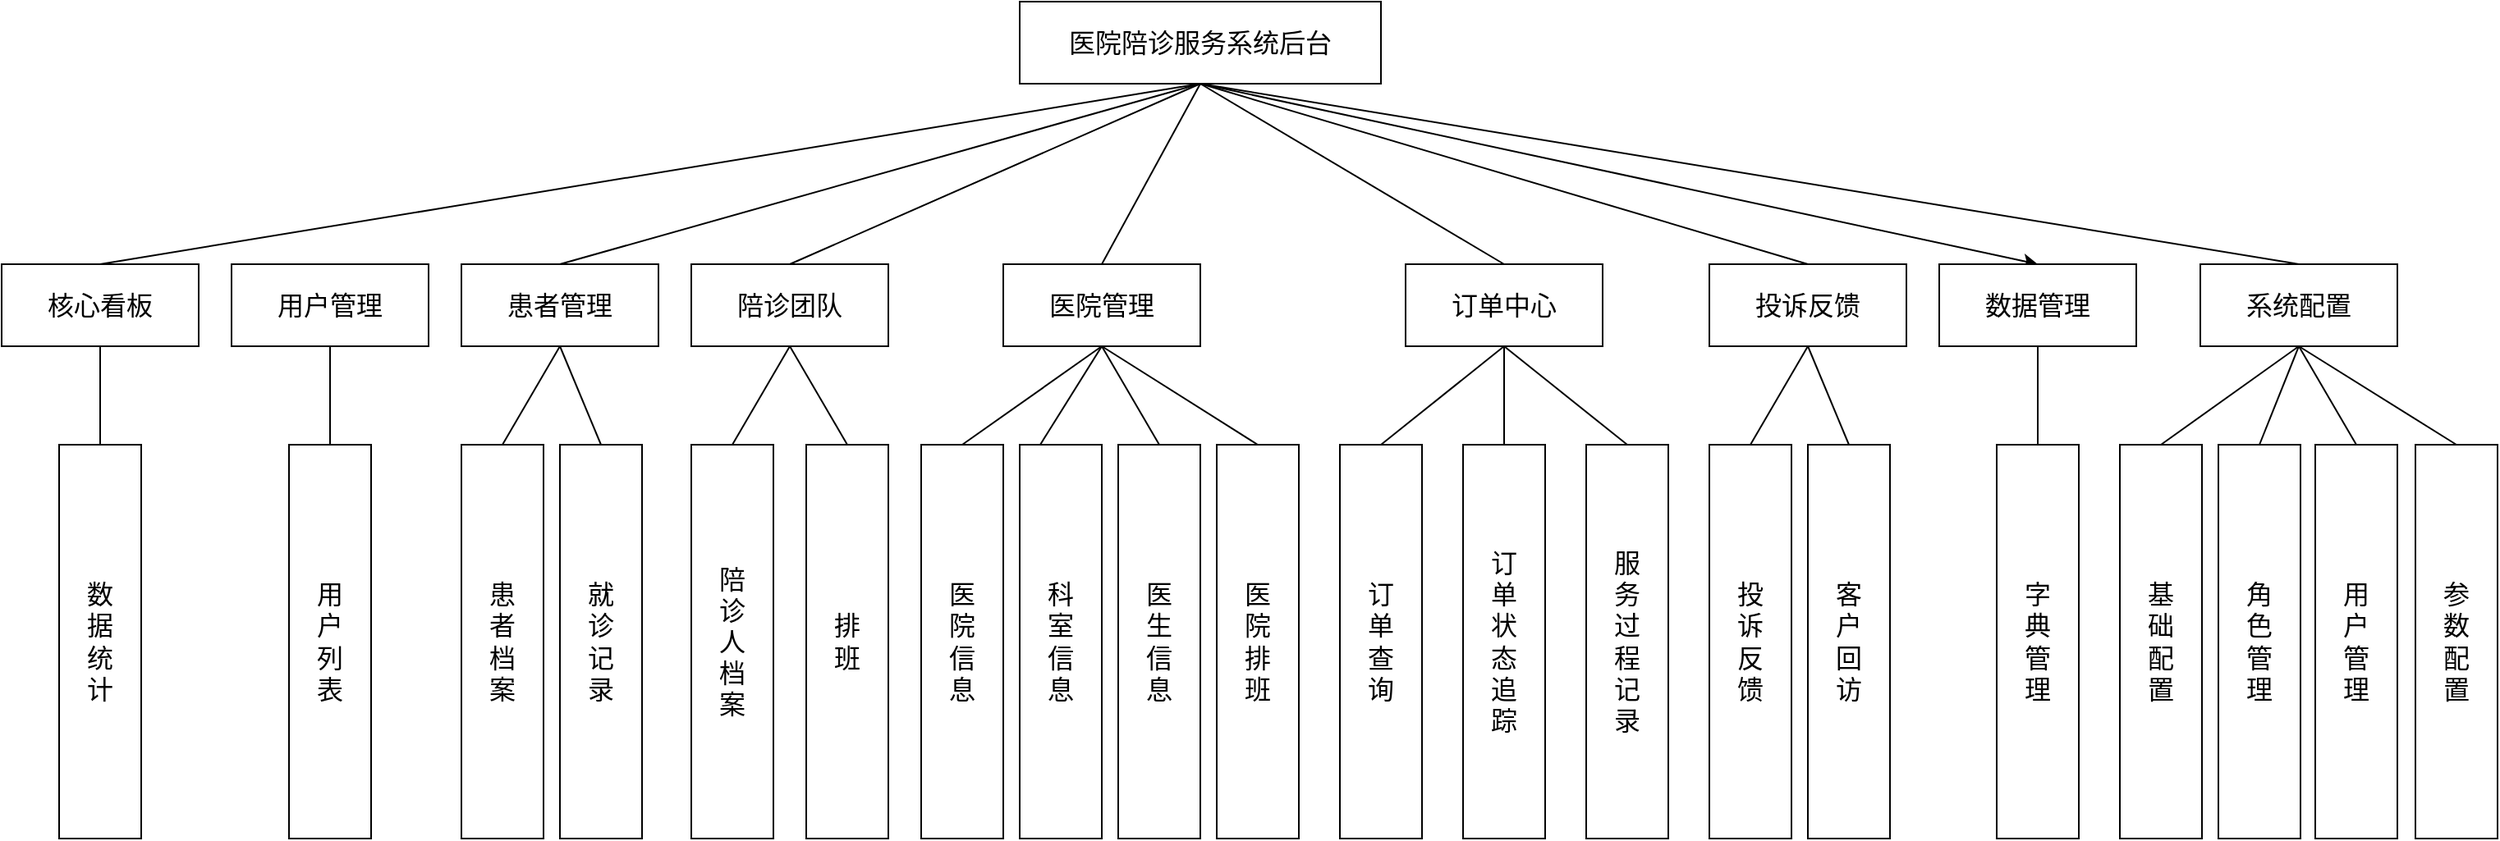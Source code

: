 <mxfile version="27.0.2" pages="4">
  <diagram id="FPhwJaROizF7ONbcPTmd" name="用例图2">
    <mxGraphModel dx="1239" dy="40" grid="1" gridSize="10" guides="1" tooltips="1" connect="1" arrows="1" fold="1" page="1" pageScale="1" pageWidth="827" pageHeight="1169" math="0" shadow="0">
      <root>
        <mxCell id="0" />
        <mxCell id="1" parent="0" />
        <mxCell id="dEmUwoVIQgHfNwz5-q9_-50" style="edgeStyle=none;shape=connector;rounded=0;orthogonalLoop=1;jettySize=auto;html=1;exitX=0.5;exitY=1;exitDx=0;exitDy=0;entryX=0.5;entryY=0;entryDx=0;entryDy=0;strokeColor=default;align=center;verticalAlign=middle;fontFamily=Helvetica;fontSize=11;fontColor=default;labelBackgroundColor=default;startFill=0;endArrow=none;" parent="1" source="dEmUwoVIQgHfNwz5-q9_-54" target="dEmUwoVIQgHfNwz5-q9_-81" edge="1">
          <mxGeometry relative="1" as="geometry" />
        </mxCell>
        <mxCell id="dEmUwoVIQgHfNwz5-q9_-51" style="edgeStyle=none;shape=connector;rounded=0;orthogonalLoop=1;jettySize=auto;html=1;exitX=0.5;exitY=1;exitDx=0;exitDy=0;entryX=0.5;entryY=0;entryDx=0;entryDy=0;strokeColor=default;align=center;verticalAlign=middle;fontFamily=Helvetica;fontSize=11;fontColor=default;labelBackgroundColor=default;startFill=0;endArrow=none;" parent="1" source="dEmUwoVIQgHfNwz5-q9_-54" target="dEmUwoVIQgHfNwz5-q9_-89" edge="1">
          <mxGeometry relative="1" as="geometry" />
        </mxCell>
        <mxCell id="dEmUwoVIQgHfNwz5-q9_-52" style="edgeStyle=none;shape=connector;rounded=0;orthogonalLoop=1;jettySize=auto;html=1;exitX=0.5;exitY=1;exitDx=0;exitDy=0;entryX=0.5;entryY=0;entryDx=0;entryDy=0;strokeColor=default;align=center;verticalAlign=middle;fontFamily=Helvetica;fontSize=11;fontColor=default;labelBackgroundColor=default;startFill=0;endArrow=none;" parent="1" source="dEmUwoVIQgHfNwz5-q9_-89" target="dEmUwoVIQgHfNwz5-q9_-70" edge="1">
          <mxGeometry relative="1" as="geometry" />
        </mxCell>
        <mxCell id="dEmUwoVIQgHfNwz5-q9_-53" style="edgeStyle=none;shape=connector;rounded=0;orthogonalLoop=1;jettySize=auto;html=1;exitX=0.5;exitY=1;exitDx=0;exitDy=0;entryX=0.25;entryY=0;entryDx=0;entryDy=0;strokeColor=default;align=center;verticalAlign=middle;fontFamily=Helvetica;fontSize=11;fontColor=default;labelBackgroundColor=default;startFill=0;endArrow=none;" parent="1" source="dEmUwoVIQgHfNwz5-q9_-89" target="dEmUwoVIQgHfNwz5-q9_-69" edge="1">
          <mxGeometry relative="1" as="geometry" />
        </mxCell>
        <mxCell id="Ajnwfm0adb8bjxYiWsa1-10" style="edgeStyle=none;shape=connector;rounded=0;orthogonalLoop=1;jettySize=auto;html=1;exitX=0.5;exitY=1;exitDx=0;exitDy=0;entryX=0.5;entryY=0;entryDx=0;entryDy=0;strokeColor=default;align=center;verticalAlign=middle;fontFamily=Helvetica;fontSize=11;fontColor=default;labelBackgroundColor=default;startFill=0;endArrow=none;" parent="1" source="dEmUwoVIQgHfNwz5-q9_-54" target="dEmUwoVIQgHfNwz5-q9_-104" edge="1">
          <mxGeometry relative="1" as="geometry" />
        </mxCell>
        <mxCell id="Ajnwfm0adb8bjxYiWsa1-11" style="edgeStyle=none;shape=connector;rounded=0;orthogonalLoop=1;jettySize=auto;html=1;exitX=0.5;exitY=1;exitDx=0;exitDy=0;entryX=0.5;entryY=0;entryDx=0;entryDy=0;strokeColor=default;align=center;verticalAlign=middle;fontFamily=Helvetica;fontSize=11;fontColor=default;labelBackgroundColor=default;startFill=0;endArrow=none;" parent="1" source="dEmUwoVIQgHfNwz5-q9_-54" target="KxoiUY1CaRy05x_mbYZg-3" edge="1">
          <mxGeometry relative="1" as="geometry" />
        </mxCell>
        <mxCell id="Ajnwfm0adb8bjxYiWsa1-12" style="edgeStyle=none;shape=connector;rounded=0;orthogonalLoop=1;jettySize=auto;html=1;exitX=0.5;exitY=1;exitDx=0;exitDy=0;entryX=0.5;entryY=0;entryDx=0;entryDy=0;strokeColor=default;align=center;verticalAlign=middle;fontFamily=Helvetica;fontSize=11;fontColor=default;labelBackgroundColor=default;startFill=0;endArrow=none;" parent="1" source="dEmUwoVIQgHfNwz5-q9_-54" target="dEmUwoVIQgHfNwz5-q9_-105" edge="1">
          <mxGeometry relative="1" as="geometry" />
        </mxCell>
        <mxCell id="Ajnwfm0adb8bjxYiWsa1-16" style="edgeStyle=none;shape=connector;rounded=0;orthogonalLoop=1;jettySize=auto;html=1;exitX=0.5;exitY=1;exitDx=0;exitDy=0;entryX=0.5;entryY=0;entryDx=0;entryDy=0;strokeColor=default;align=center;verticalAlign=middle;fontFamily=Helvetica;fontSize=11;fontColor=default;labelBackgroundColor=default;startFill=0;endArrow=none;" parent="1" source="dEmUwoVIQgHfNwz5-q9_-54" target="dEmUwoVIQgHfNwz5-q9_-115" edge="1">
          <mxGeometry relative="1" as="geometry" />
        </mxCell>
        <mxCell id="KxoiUY1CaRy05x_mbYZg-13" style="rounded=0;orthogonalLoop=1;jettySize=auto;html=1;entryX=0.5;entryY=0;entryDx=0;entryDy=0;exitX=0.5;exitY=1;exitDx=0;exitDy=0;" edge="1" parent="1" source="dEmUwoVIQgHfNwz5-q9_-54" target="KxoiUY1CaRy05x_mbYZg-11">
          <mxGeometry relative="1" as="geometry" />
        </mxCell>
        <mxCell id="dEmUwoVIQgHfNwz5-q9_-54" value="&lt;span style=&quot;font-size: 16px;&quot;&gt;医院陪诊服务系统后台&lt;/span&gt;" style="rounded=0;whiteSpace=wrap;html=1;" parent="1" vertex="1">
          <mxGeometry x="1790" y="1450" width="220" height="50" as="geometry" />
        </mxCell>
        <mxCell id="dEmUwoVIQgHfNwz5-q9_-55" style="edgeStyle=none;html=1;exitX=0.5;exitY=0;exitDx=0;exitDy=0;entryX=0.5;entryY=1;entryDx=0;entryDy=0;fontSize=16;endArrow=none;endFill=0;" parent="1" source="dEmUwoVIQgHfNwz5-q9_-56" target="dEmUwoVIQgHfNwz5-q9_-73" edge="1">
          <mxGeometry relative="1" as="geometry" />
        </mxCell>
        <mxCell id="dEmUwoVIQgHfNwz5-q9_-56" value="&lt;font size=&quot;3&quot;&gt;排&lt;/font&gt;&lt;div&gt;&lt;font size=&quot;3&quot;&gt;班&lt;/font&gt;&lt;/div&gt;" style="rounded=0;whiteSpace=wrap;html=1;" parent="1" vertex="1">
          <mxGeometry x="1660" y="1720" width="50" height="240" as="geometry" />
        </mxCell>
        <mxCell id="dEmUwoVIQgHfNwz5-q9_-57" style="edgeStyle=none;html=1;exitX=0.5;exitY=0;exitDx=0;exitDy=0;entryX=0.5;entryY=1;entryDx=0;entryDy=0;fontSize=16;endArrow=none;endFill=0;" parent="1" source="dEmUwoVIQgHfNwz5-q9_-73" target="dEmUwoVIQgHfNwz5-q9_-54" edge="1">
          <mxGeometry relative="1" as="geometry" />
        </mxCell>
        <mxCell id="dEmUwoVIQgHfNwz5-q9_-58" value="&lt;span style=&quot;font-size: 16px;&quot;&gt;陪&lt;/span&gt;&lt;div&gt;&lt;span style=&quot;font-size: 16px;&quot;&gt;诊&lt;/span&gt;&lt;/div&gt;&lt;div&gt;&lt;span style=&quot;font-size: 16px;&quot;&gt;人&lt;/span&gt;&lt;/div&gt;&lt;div&gt;&lt;span style=&quot;font-size: 16px;&quot;&gt;档&lt;/span&gt;&lt;/div&gt;&lt;div&gt;&lt;span style=&quot;font-size: 16px;&quot;&gt;案&lt;/span&gt;&lt;/div&gt;" style="rounded=0;whiteSpace=wrap;html=1;" parent="1" vertex="1">
          <mxGeometry x="1590" y="1720" width="50" height="240" as="geometry" />
        </mxCell>
        <mxCell id="dEmUwoVIQgHfNwz5-q9_-61" style="edgeStyle=none;html=1;exitX=0.5;exitY=0;exitDx=0;exitDy=0;fontSize=16;endArrow=none;endFill=0;entryX=0.5;entryY=1;entryDx=0;entryDy=0;" parent="1" source="dEmUwoVIQgHfNwz5-q9_-62" target="dEmUwoVIQgHfNwz5-q9_-105" edge="1">
          <mxGeometry relative="1" as="geometry">
            <mxPoint x="2025" y="1480" as="targetPoint" />
          </mxGeometry>
        </mxCell>
        <mxCell id="dEmUwoVIQgHfNwz5-q9_-62" value="&lt;font size=&quot;3&quot;&gt;订&lt;/font&gt;&lt;div&gt;&lt;font size=&quot;3&quot;&gt;单&lt;/font&gt;&lt;/div&gt;&lt;div&gt;&lt;font size=&quot;3&quot;&gt;状&lt;/font&gt;&lt;/div&gt;&lt;div&gt;&lt;font size=&quot;3&quot;&gt;态&lt;/font&gt;&lt;/div&gt;&lt;div&gt;&lt;font size=&quot;3&quot;&gt;追&lt;/font&gt;&lt;/div&gt;&lt;div&gt;&lt;font size=&quot;3&quot;&gt;踪&lt;/font&gt;&lt;/div&gt;" style="rounded=0;whiteSpace=wrap;html=1;" parent="1" vertex="1">
          <mxGeometry x="2060" y="1720" width="50" height="240" as="geometry" />
        </mxCell>
        <mxCell id="dEmUwoVIQgHfNwz5-q9_-63" style="edgeStyle=none;html=1;exitX=0.5;exitY=0;exitDx=0;exitDy=0;fontSize=16;endArrow=none;endFill=0;entryX=0.5;entryY=1;entryDx=0;entryDy=0;" parent="1" source="dEmUwoVIQgHfNwz5-q9_-64" target="dEmUwoVIQgHfNwz5-q9_-105" edge="1">
          <mxGeometry relative="1" as="geometry">
            <mxPoint x="2025" y="1480" as="targetPoint" />
          </mxGeometry>
        </mxCell>
        <mxCell id="dEmUwoVIQgHfNwz5-q9_-64" value="&lt;font size=&quot;3&quot;&gt;服&lt;/font&gt;&lt;div&gt;&lt;font size=&quot;3&quot;&gt;务&lt;/font&gt;&lt;/div&gt;&lt;div&gt;&lt;font size=&quot;3&quot;&gt;过&lt;/font&gt;&lt;/div&gt;&lt;div&gt;&lt;font size=&quot;3&quot;&gt;程&lt;/font&gt;&lt;/div&gt;&lt;div&gt;&lt;font size=&quot;3&quot;&gt;记&lt;/font&gt;&lt;/div&gt;&lt;div&gt;&lt;font size=&quot;3&quot;&gt;录&lt;/font&gt;&lt;/div&gt;" style="rounded=0;whiteSpace=wrap;html=1;" parent="1" vertex="1">
          <mxGeometry x="2135" y="1720" width="50" height="240" as="geometry" />
        </mxCell>
        <mxCell id="dEmUwoVIQgHfNwz5-q9_-65" style="edgeStyle=none;html=1;exitX=0.5;exitY=0;exitDx=0;exitDy=0;entryX=0.5;entryY=1;entryDx=0;entryDy=0;fontSize=16;endArrow=none;endFill=0;" parent="1" source="dEmUwoVIQgHfNwz5-q9_-66" target="dEmUwoVIQgHfNwz5-q9_-81" edge="1">
          <mxGeometry relative="1" as="geometry" />
        </mxCell>
        <mxCell id="dEmUwoVIQgHfNwz5-q9_-66" value="&lt;span style=&quot;font-size: 16px;&quot;&gt;客&lt;/span&gt;&lt;div&gt;&lt;span style=&quot;font-size: 16px;&quot;&gt;户&lt;/span&gt;&lt;/div&gt;&lt;div&gt;&lt;span style=&quot;font-size: 16px;&quot;&gt;回&lt;/span&gt;&lt;/div&gt;&lt;div&gt;&lt;span style=&quot;font-size: 16px;&quot;&gt;访&lt;/span&gt;&lt;/div&gt;" style="rounded=0;whiteSpace=wrap;html=1;" parent="1" vertex="1">
          <mxGeometry x="2270" y="1720" width="50" height="240" as="geometry" />
        </mxCell>
        <mxCell id="dEmUwoVIQgHfNwz5-q9_-69" value="&lt;font size=&quot;3&quot;&gt;科&lt;/font&gt;&lt;div&gt;&lt;font size=&quot;3&quot;&gt;室&lt;/font&gt;&lt;/div&gt;&lt;div&gt;&lt;font size=&quot;3&quot;&gt;信&lt;/font&gt;&lt;/div&gt;&lt;div&gt;&lt;font size=&quot;3&quot;&gt;息&lt;/font&gt;&lt;/div&gt;" style="rounded=0;whiteSpace=wrap;html=1;" parent="1" vertex="1">
          <mxGeometry x="1790" y="1720" width="50" height="240" as="geometry" />
        </mxCell>
        <mxCell id="dEmUwoVIQgHfNwz5-q9_-70" value="&lt;font size=&quot;3&quot;&gt;医&lt;/font&gt;&lt;div&gt;&lt;font size=&quot;3&quot;&gt;院&lt;/font&gt;&lt;/div&gt;&lt;div&gt;&lt;font size=&quot;3&quot;&gt;信&lt;/font&gt;&lt;/div&gt;&lt;div&gt;&lt;font size=&quot;3&quot;&gt;息&lt;/font&gt;&lt;/div&gt;" style="rounded=0;whiteSpace=wrap;html=1;" parent="1" vertex="1">
          <mxGeometry x="1730" y="1720" width="50" height="240" as="geometry" />
        </mxCell>
        <mxCell id="dEmUwoVIQgHfNwz5-q9_-71" value="" style="edgeStyle=none;html=1;exitX=0.5;exitY=0;exitDx=0;exitDy=0;entryX=0.5;entryY=1;entryDx=0;entryDy=0;fontSize=16;endArrow=none;endFill=0;" parent="1" source="dEmUwoVIQgHfNwz5-q9_-58" target="dEmUwoVIQgHfNwz5-q9_-73" edge="1">
          <mxGeometry relative="1" as="geometry">
            <mxPoint x="1590" y="1720" as="sourcePoint" />
            <mxPoint x="1835" y="1480" as="targetPoint" />
          </mxGeometry>
        </mxCell>
        <mxCell id="dEmUwoVIQgHfNwz5-q9_-73" value="&lt;span style=&quot;font-size: 16px;&quot;&gt;陪诊团队&lt;/span&gt;" style="rounded=0;whiteSpace=wrap;html=1;" parent="1" vertex="1">
          <mxGeometry x="1590" y="1610" width="120" height="50" as="geometry" />
        </mxCell>
        <mxCell id="dEmUwoVIQgHfNwz5-q9_-74" value="&lt;font size=&quot;3&quot;&gt;订&lt;/font&gt;&lt;div&gt;&lt;font size=&quot;3&quot;&gt;单&lt;/font&gt;&lt;/div&gt;&lt;div&gt;&lt;font size=&quot;3&quot;&gt;查&lt;/font&gt;&lt;/div&gt;&lt;div&gt;&lt;font size=&quot;3&quot;&gt;询&lt;/font&gt;&lt;/div&gt;" style="rounded=0;whiteSpace=wrap;html=1;" parent="1" vertex="1">
          <mxGeometry x="1985" y="1720" width="50" height="240" as="geometry" />
        </mxCell>
        <mxCell id="dEmUwoVIQgHfNwz5-q9_-75" value="" style="endArrow=none;html=1;rounded=0;exitX=0.5;exitY=1;exitDx=0;exitDy=0;entryX=0.5;entryY=0;entryDx=0;entryDy=0;startFill=0;" parent="1" source="dEmUwoVIQgHfNwz5-q9_-105" target="dEmUwoVIQgHfNwz5-q9_-74" edge="1">
          <mxGeometry width="50" height="50" relative="1" as="geometry">
            <mxPoint x="1865" y="1740" as="sourcePoint" />
            <mxPoint x="1915" y="1690" as="targetPoint" />
          </mxGeometry>
        </mxCell>
        <mxCell id="dEmUwoVIQgHfNwz5-q9_-78" style="edgeStyle=none;shape=connector;rounded=0;orthogonalLoop=1;jettySize=auto;html=1;exitX=0.5;exitY=1;exitDx=0;exitDy=0;entryX=0.5;entryY=0;entryDx=0;entryDy=0;strokeColor=default;align=center;verticalAlign=middle;fontFamily=Helvetica;fontSize=11;fontColor=default;labelBackgroundColor=default;startFill=0;endArrow=none;" parent="1" source="dEmUwoVIQgHfNwz5-q9_-81" target="dEmUwoVIQgHfNwz5-q9_-93" edge="1">
          <mxGeometry relative="1" as="geometry" />
        </mxCell>
        <mxCell id="dEmUwoVIQgHfNwz5-q9_-81" value="&lt;font style=&quot;font-size: 16px;&quot;&gt;投诉反馈&lt;/font&gt;" style="rounded=0;whiteSpace=wrap;html=1;" parent="1" vertex="1">
          <mxGeometry x="2210" y="1610" width="120" height="50" as="geometry" />
        </mxCell>
        <mxCell id="KxoiUY1CaRy05x_mbYZg-7" value="" style="edgeStyle=orthogonalEdgeStyle;rounded=0;orthogonalLoop=1;jettySize=auto;html=1;" edge="1" parent="1" source="dEmUwoVIQgHfNwz5-q9_-83">
          <mxGeometry relative="1" as="geometry">
            <mxPoint x="2290" y="1640" as="targetPoint" />
          </mxGeometry>
        </mxCell>
        <mxCell id="dEmUwoVIQgHfNwz5-q9_-84" value="&lt;div&gt;&lt;font size=&quot;3&quot;&gt;医&lt;/font&gt;&lt;/div&gt;&lt;div&gt;&lt;font size=&quot;3&quot;&gt;生&lt;/font&gt;&lt;/div&gt;&lt;div&gt;&lt;font size=&quot;3&quot;&gt;信&lt;/font&gt;&lt;/div&gt;&lt;div&gt;&lt;font size=&quot;3&quot;&gt;息&lt;/font&gt;&lt;/div&gt;" style="rounded=0;whiteSpace=wrap;html=1;" parent="1" vertex="1">
          <mxGeometry x="1850" y="1720" width="50" height="240" as="geometry" />
        </mxCell>
        <mxCell id="dEmUwoVIQgHfNwz5-q9_-85" value="&lt;font size=&quot;3&quot;&gt;医&lt;/font&gt;&lt;div&gt;&lt;font size=&quot;3&quot;&gt;院&lt;/font&gt;&lt;/div&gt;&lt;div&gt;&lt;font size=&quot;3&quot;&gt;排&lt;/font&gt;&lt;/div&gt;&lt;div&gt;&lt;font size=&quot;3&quot;&gt;班&lt;/font&gt;&lt;/div&gt;" style="rounded=0;whiteSpace=wrap;html=1;" parent="1" vertex="1">
          <mxGeometry x="1910" y="1720" width="50" height="240" as="geometry" />
        </mxCell>
        <mxCell id="dEmUwoVIQgHfNwz5-q9_-86" style="edgeStyle=none;shape=connector;rounded=0;orthogonalLoop=1;jettySize=auto;html=1;exitX=0.5;exitY=1;exitDx=0;exitDy=0;entryX=0.5;entryY=0;entryDx=0;entryDy=0;strokeColor=default;align=center;verticalAlign=middle;fontFamily=Helvetica;fontSize=11;fontColor=default;labelBackgroundColor=default;startFill=0;endArrow=none;" parent="1" source="dEmUwoVIQgHfNwz5-q9_-89" target="dEmUwoVIQgHfNwz5-q9_-84" edge="1">
          <mxGeometry relative="1" as="geometry" />
        </mxCell>
        <mxCell id="dEmUwoVIQgHfNwz5-q9_-87" style="edgeStyle=none;shape=connector;rounded=0;orthogonalLoop=1;jettySize=auto;html=1;exitX=0.5;exitY=1;exitDx=0;exitDy=0;entryX=0.5;entryY=0;entryDx=0;entryDy=0;strokeColor=default;align=center;verticalAlign=middle;fontFamily=Helvetica;fontSize=11;fontColor=default;labelBackgroundColor=default;startFill=0;endArrow=none;" parent="1" source="dEmUwoVIQgHfNwz5-q9_-89" target="dEmUwoVIQgHfNwz5-q9_-85" edge="1">
          <mxGeometry relative="1" as="geometry" />
        </mxCell>
        <mxCell id="dEmUwoVIQgHfNwz5-q9_-89" value="&lt;span style=&quot;font-size: 16px;&quot;&gt;医院管理&lt;/span&gt;" style="rounded=0;whiteSpace=wrap;html=1;" parent="1" vertex="1">
          <mxGeometry x="1780" y="1610" width="120" height="50" as="geometry" />
        </mxCell>
        <mxCell id="dEmUwoVIQgHfNwz5-q9_-93" value="&lt;font size=&quot;3&quot;&gt;投&lt;/font&gt;&lt;div&gt;&lt;font size=&quot;3&quot;&gt;诉&lt;/font&gt;&lt;br&gt;&lt;div&gt;&lt;font size=&quot;3&quot;&gt;反&lt;/font&gt;&lt;/div&gt;&lt;div&gt;&lt;font size=&quot;3&quot;&gt;馈&lt;/font&gt;&lt;/div&gt;&lt;/div&gt;" style="rounded=0;whiteSpace=wrap;html=1;" parent="1" vertex="1">
          <mxGeometry x="2210" y="1720" width="50" height="240" as="geometry" />
        </mxCell>
        <mxCell id="Ajnwfm0adb8bjxYiWsa1-2" style="edgeStyle=none;shape=connector;rounded=0;orthogonalLoop=1;jettySize=auto;html=1;exitX=0.5;exitY=1;exitDx=0;exitDy=0;entryX=0.5;entryY=0;entryDx=0;entryDy=0;strokeColor=default;align=center;verticalAlign=middle;fontFamily=Helvetica;fontSize=11;fontColor=default;labelBackgroundColor=default;startFill=0;endArrow=none;" parent="1" source="dEmUwoVIQgHfNwz5-q9_-99" target="dEmUwoVIQgHfNwz5-q9_-100" edge="1">
          <mxGeometry relative="1" as="geometry" />
        </mxCell>
        <mxCell id="dEmUwoVIQgHfNwz5-q9_-99" value="&lt;span style=&quot;font-size: 16px;&quot;&gt;用户管理&lt;/span&gt;" style="rounded=0;whiteSpace=wrap;html=1;" parent="1" vertex="1">
          <mxGeometry x="1310" y="1610" width="120" height="50" as="geometry" />
        </mxCell>
        <mxCell id="dEmUwoVIQgHfNwz5-q9_-100" value="&lt;span style=&quot;font-size: 16px;&quot;&gt;用&lt;/span&gt;&lt;div&gt;&lt;span style=&quot;font-size: 16px;&quot;&gt;户&lt;/span&gt;&lt;/div&gt;&lt;div&gt;&lt;span style=&quot;font-size: 16px;&quot;&gt;列&lt;/span&gt;&lt;/div&gt;&lt;div&gt;&lt;span style=&quot;font-size: 16px;&quot;&gt;表&lt;/span&gt;&lt;/div&gt;" style="rounded=0;whiteSpace=wrap;html=1;" parent="1" vertex="1">
          <mxGeometry x="1345" y="1720" width="50" height="240" as="geometry" />
        </mxCell>
        <mxCell id="dEmUwoVIQgHfNwz5-q9_-102" value="&lt;span style=&quot;font-size: 16px;&quot;&gt;就&lt;/span&gt;&lt;div&gt;&lt;span style=&quot;font-size: 16px;&quot;&gt;诊&lt;/span&gt;&lt;/div&gt;&lt;div&gt;&lt;span style=&quot;font-size: 16px;&quot;&gt;记&lt;/span&gt;&lt;/div&gt;&lt;div&gt;&lt;span style=&quot;font-size: 16px;&quot;&gt;录&lt;/span&gt;&lt;/div&gt;" style="rounded=0;whiteSpace=wrap;html=1;" parent="1" vertex="1">
          <mxGeometry x="1510" y="1720" width="50" height="240" as="geometry" />
        </mxCell>
        <mxCell id="dEmUwoVIQgHfNwz5-q9_-103" value="&lt;span style=&quot;font-size: 16px;&quot;&gt;患&lt;/span&gt;&lt;div&gt;&lt;span style=&quot;font-size: 16px;&quot;&gt;者&lt;/span&gt;&lt;br&gt;&lt;div&gt;&lt;span style=&quot;font-size: 16px;&quot;&gt;档&lt;/span&gt;&lt;/div&gt;&lt;div&gt;&lt;span style=&quot;font-size: 16px;&quot;&gt;案&lt;/span&gt;&lt;/div&gt;&lt;/div&gt;" style="rounded=0;whiteSpace=wrap;html=1;" parent="1" vertex="1">
          <mxGeometry x="1450" y="1720" width="50" height="240" as="geometry" />
        </mxCell>
        <mxCell id="Ajnwfm0adb8bjxYiWsa1-4" style="edgeStyle=none;shape=connector;rounded=0;orthogonalLoop=1;jettySize=auto;html=1;exitX=0.5;exitY=1;exitDx=0;exitDy=0;entryX=0.5;entryY=0;entryDx=0;entryDy=0;strokeColor=default;align=center;verticalAlign=middle;fontFamily=Helvetica;fontSize=11;fontColor=default;labelBackgroundColor=default;startFill=0;endArrow=none;" parent="1" source="dEmUwoVIQgHfNwz5-q9_-104" target="dEmUwoVIQgHfNwz5-q9_-103" edge="1">
          <mxGeometry relative="1" as="geometry" />
        </mxCell>
        <mxCell id="Ajnwfm0adb8bjxYiWsa1-5" style="edgeStyle=none;shape=connector;rounded=0;orthogonalLoop=1;jettySize=auto;html=1;exitX=0.5;exitY=1;exitDx=0;exitDy=0;entryX=0.5;entryY=0;entryDx=0;entryDy=0;strokeColor=default;align=center;verticalAlign=middle;fontFamily=Helvetica;fontSize=11;fontColor=default;labelBackgroundColor=default;startFill=0;endArrow=none;" parent="1" source="dEmUwoVIQgHfNwz5-q9_-104" target="dEmUwoVIQgHfNwz5-q9_-102" edge="1">
          <mxGeometry relative="1" as="geometry" />
        </mxCell>
        <mxCell id="dEmUwoVIQgHfNwz5-q9_-104" value="&lt;font style=&quot;font-size: 16px;&quot;&gt;患者管理&lt;/font&gt;" style="rounded=0;whiteSpace=wrap;html=1;" parent="1" vertex="1">
          <mxGeometry x="1450" y="1610" width="120" height="50" as="geometry" />
        </mxCell>
        <mxCell id="dEmUwoVIQgHfNwz5-q9_-105" value="&lt;font style=&quot;font-size: 16px;&quot;&gt;订单中心&lt;/font&gt;" style="rounded=0;whiteSpace=wrap;html=1;" parent="1" vertex="1">
          <mxGeometry x="2025" y="1610" width="120" height="50" as="geometry" />
        </mxCell>
        <mxCell id="dEmUwoVIQgHfNwz5-q9_-110" value="&lt;font size=&quot;3&quot;&gt;参&lt;/font&gt;&lt;div&gt;&lt;font size=&quot;3&quot;&gt;数&lt;/font&gt;&lt;/div&gt;&lt;div&gt;&lt;font size=&quot;3&quot;&gt;配&lt;/font&gt;&lt;/div&gt;&lt;div&gt;&lt;font size=&quot;3&quot;&gt;置&lt;/font&gt;&lt;/div&gt;" style="rounded=0;whiteSpace=wrap;html=1;" parent="1" vertex="1">
          <mxGeometry x="2640" y="1720" width="50" height="240" as="geometry" />
        </mxCell>
        <mxCell id="dEmUwoVIQgHfNwz5-q9_-111" value="&lt;font size=&quot;3&quot;&gt;基&lt;/font&gt;&lt;div&gt;&lt;font size=&quot;3&quot;&gt;础&lt;/font&gt;&lt;/div&gt;&lt;div&gt;&lt;font size=&quot;3&quot;&gt;配&lt;/font&gt;&lt;/div&gt;&lt;div&gt;&lt;font size=&quot;3&quot;&gt;置&lt;/font&gt;&lt;/div&gt;" style="rounded=0;whiteSpace=wrap;html=1;" parent="1" vertex="1">
          <mxGeometry x="2460" y="1720" width="50" height="240" as="geometry" />
        </mxCell>
        <mxCell id="dEmUwoVIQgHfNwz5-q9_-112" value="&lt;font size=&quot;3&quot;&gt;用&lt;/font&gt;&lt;div&gt;&lt;font size=&quot;3&quot;&gt;户&lt;/font&gt;&lt;br&gt;&lt;div&gt;&lt;font size=&quot;3&quot;&gt;管&lt;br&gt;理&lt;/font&gt;&lt;/div&gt;&lt;/div&gt;" style="rounded=0;whiteSpace=wrap;html=1;" parent="1" vertex="1">
          <mxGeometry x="2579" y="1720" width="50" height="240" as="geometry" />
        </mxCell>
        <mxCell id="dEmUwoVIQgHfNwz5-q9_-113" value="&lt;font size=&quot;3&quot;&gt;角&lt;/font&gt;&lt;div&gt;&lt;font size=&quot;3&quot;&gt;色&lt;/font&gt;&lt;br&gt;&lt;div&gt;&lt;font size=&quot;3&quot;&gt;管&lt;br&gt;理&lt;/font&gt;&lt;/div&gt;&lt;/div&gt;" style="rounded=0;whiteSpace=wrap;html=1;" parent="1" vertex="1">
          <mxGeometry x="2520" y="1720" width="50" height="240" as="geometry" />
        </mxCell>
        <mxCell id="Ajnwfm0adb8bjxYiWsa1-6" style="edgeStyle=none;shape=connector;rounded=0;orthogonalLoop=1;jettySize=auto;html=1;exitX=0.5;exitY=1;exitDx=0;exitDy=0;entryX=0.5;entryY=0;entryDx=0;entryDy=0;strokeColor=default;align=center;verticalAlign=middle;fontFamily=Helvetica;fontSize=11;fontColor=default;labelBackgroundColor=default;startFill=0;endArrow=none;" parent="1" source="dEmUwoVIQgHfNwz5-q9_-115" target="dEmUwoVIQgHfNwz5-q9_-111" edge="1">
          <mxGeometry relative="1" as="geometry" />
        </mxCell>
        <mxCell id="Ajnwfm0adb8bjxYiWsa1-7" style="edgeStyle=none;shape=connector;rounded=0;orthogonalLoop=1;jettySize=auto;html=1;exitX=0.5;exitY=1;exitDx=0;exitDy=0;entryX=0.5;entryY=0;entryDx=0;entryDy=0;strokeColor=default;align=center;verticalAlign=middle;fontFamily=Helvetica;fontSize=11;fontColor=default;labelBackgroundColor=default;startFill=0;endArrow=none;" parent="1" source="dEmUwoVIQgHfNwz5-q9_-115" target="dEmUwoVIQgHfNwz5-q9_-113" edge="1">
          <mxGeometry relative="1" as="geometry" />
        </mxCell>
        <mxCell id="Ajnwfm0adb8bjxYiWsa1-8" style="edgeStyle=none;shape=connector;rounded=0;orthogonalLoop=1;jettySize=auto;html=1;exitX=0.5;exitY=1;exitDx=0;exitDy=0;entryX=0.5;entryY=0;entryDx=0;entryDy=0;strokeColor=default;align=center;verticalAlign=middle;fontFamily=Helvetica;fontSize=11;fontColor=default;labelBackgroundColor=default;startFill=0;endArrow=none;" parent="1" source="dEmUwoVIQgHfNwz5-q9_-115" target="dEmUwoVIQgHfNwz5-q9_-112" edge="1">
          <mxGeometry relative="1" as="geometry" />
        </mxCell>
        <mxCell id="Ajnwfm0adb8bjxYiWsa1-9" style="edgeStyle=none;shape=connector;rounded=0;orthogonalLoop=1;jettySize=auto;html=1;exitX=0.5;exitY=1;exitDx=0;exitDy=0;entryX=0.5;entryY=0;entryDx=0;entryDy=0;strokeColor=default;align=center;verticalAlign=middle;fontFamily=Helvetica;fontSize=11;fontColor=default;labelBackgroundColor=default;startFill=0;endArrow=none;" parent="1" source="dEmUwoVIQgHfNwz5-q9_-115" target="dEmUwoVIQgHfNwz5-q9_-110" edge="1">
          <mxGeometry relative="1" as="geometry" />
        </mxCell>
        <mxCell id="dEmUwoVIQgHfNwz5-q9_-115" value="&lt;span style=&quot;font-size: 16px;&quot;&gt;系统配置&lt;/span&gt;" style="rounded=0;whiteSpace=wrap;html=1;" parent="1" vertex="1">
          <mxGeometry x="2509" y="1610" width="120" height="50" as="geometry" />
        </mxCell>
        <mxCell id="KxoiUY1CaRy05x_mbYZg-1" style="edgeStyle=none;shape=connector;rounded=0;orthogonalLoop=1;jettySize=auto;html=1;exitX=0.5;exitY=1;exitDx=0;exitDy=0;entryX=0.5;entryY=0;entryDx=0;entryDy=0;strokeColor=default;align=center;verticalAlign=middle;fontFamily=Helvetica;fontSize=11;fontColor=default;labelBackgroundColor=default;startFill=0;endArrow=none;" edge="1" source="KxoiUY1CaRy05x_mbYZg-3" target="KxoiUY1CaRy05x_mbYZg-4" parent="1">
          <mxGeometry relative="1" as="geometry" />
        </mxCell>
        <mxCell id="KxoiUY1CaRy05x_mbYZg-3" value="&lt;font style=&quot;font-size: 16px;&quot;&gt;核心看板&lt;/font&gt;" style="rounded=0;whiteSpace=wrap;html=1;" vertex="1" parent="1">
          <mxGeometry x="1170" y="1610" width="120" height="50" as="geometry" />
        </mxCell>
        <mxCell id="KxoiUY1CaRy05x_mbYZg-4" value="&lt;span style=&quot;font-size: 16px;&quot;&gt;数&lt;/span&gt;&lt;div&gt;&lt;span style=&quot;font-size: 16px;&quot;&gt;据&lt;/span&gt;&lt;/div&gt;&lt;div&gt;&lt;span style=&quot;font-size: 16px;&quot;&gt;统&lt;/span&gt;&lt;/div&gt;&lt;div&gt;&lt;span style=&quot;font-size: 16px;&quot;&gt;计&lt;/span&gt;&lt;/div&gt;" style="rounded=0;whiteSpace=wrap;html=1;" vertex="1" parent="1">
          <mxGeometry x="1205" y="1720" width="50" height="240" as="geometry" />
        </mxCell>
        <mxCell id="KxoiUY1CaRy05x_mbYZg-10" style="edgeStyle=none;shape=connector;rounded=0;orthogonalLoop=1;jettySize=auto;html=1;exitX=0.5;exitY=1;exitDx=0;exitDy=0;entryX=0.5;entryY=0;entryDx=0;entryDy=0;strokeColor=default;align=center;verticalAlign=middle;fontFamily=Helvetica;fontSize=11;fontColor=default;labelBackgroundColor=default;startFill=0;endArrow=none;" edge="1" parent="1" source="KxoiUY1CaRy05x_mbYZg-11" target="KxoiUY1CaRy05x_mbYZg-12">
          <mxGeometry relative="1" as="geometry" />
        </mxCell>
        <mxCell id="KxoiUY1CaRy05x_mbYZg-11" value="&lt;font style=&quot;font-size: 16px;&quot;&gt;数据管理&lt;/font&gt;" style="rounded=0;whiteSpace=wrap;html=1;" vertex="1" parent="1">
          <mxGeometry x="2350" y="1610" width="120" height="50" as="geometry" />
        </mxCell>
        <mxCell id="KxoiUY1CaRy05x_mbYZg-12" value="&lt;font size=&quot;3&quot;&gt;字&lt;/font&gt;&lt;div&gt;&lt;font size=&quot;3&quot;&gt;典&lt;/font&gt;&lt;/div&gt;&lt;div&gt;&lt;font size=&quot;3&quot;&gt;管&lt;/font&gt;&lt;/div&gt;&lt;div&gt;&lt;font size=&quot;3&quot;&gt;理&lt;/font&gt;&lt;/div&gt;" style="rounded=0;whiteSpace=wrap;html=1;" vertex="1" parent="1">
          <mxGeometry x="2385" y="1720" width="50" height="240" as="geometry" />
        </mxCell>
      </root>
    </mxGraphModel>
  </diagram>
  <diagram id="3UcVxROunAI7WPlCkVyI" name="用例图3">
    <mxGraphModel dx="1239" dy="40" grid="1" gridSize="10" guides="1" tooltips="1" connect="1" arrows="1" fold="1" page="1" pageScale="1" pageWidth="827" pageHeight="1169" math="0" shadow="0">
      <root>
        <mxCell id="0" />
        <mxCell id="1" parent="0" />
        <mxCell id="CT1WzGA0q9MZTCaVPHCY-1" style="edgeStyle=none;shape=connector;rounded=0;orthogonalLoop=1;jettySize=auto;html=1;exitX=0.5;exitY=1;exitDx=0;exitDy=0;entryX=0.5;entryY=0;entryDx=0;entryDy=0;strokeColor=default;align=center;verticalAlign=middle;fontFamily=Helvetica;fontSize=11;fontColor=default;labelBackgroundColor=default;startFill=0;endArrow=none;" edge="1" parent="1" source="CT1WzGA0q9MZTCaVPHCY-10" target="CT1WzGA0q9MZTCaVPHCY-28">
          <mxGeometry relative="1" as="geometry" />
        </mxCell>
        <mxCell id="CT1WzGA0q9MZTCaVPHCY-2" style="edgeStyle=none;shape=connector;rounded=0;orthogonalLoop=1;jettySize=auto;html=1;exitX=0.5;exitY=1;exitDx=0;exitDy=0;entryX=0.5;entryY=0;entryDx=0;entryDy=0;strokeColor=default;align=center;verticalAlign=middle;fontFamily=Helvetica;fontSize=11;fontColor=default;labelBackgroundColor=default;startFill=0;endArrow=none;" edge="1" parent="1" source="CT1WzGA0q9MZTCaVPHCY-10" target="CT1WzGA0q9MZTCaVPHCY-33">
          <mxGeometry relative="1" as="geometry" />
        </mxCell>
        <mxCell id="CT1WzGA0q9MZTCaVPHCY-3" style="edgeStyle=none;shape=connector;rounded=0;orthogonalLoop=1;jettySize=auto;html=1;exitX=0.5;exitY=1;exitDx=0;exitDy=0;entryX=0.5;entryY=0;entryDx=0;entryDy=0;strokeColor=default;align=center;verticalAlign=middle;fontFamily=Helvetica;fontSize=11;fontColor=default;labelBackgroundColor=default;startFill=0;endArrow=none;" edge="1" parent="1" source="CT1WzGA0q9MZTCaVPHCY-33" target="CT1WzGA0q9MZTCaVPHCY-22">
          <mxGeometry relative="1" as="geometry" />
        </mxCell>
        <mxCell id="CT1WzGA0q9MZTCaVPHCY-4" style="edgeStyle=none;shape=connector;rounded=0;orthogonalLoop=1;jettySize=auto;html=1;exitX=0.5;exitY=1;exitDx=0;exitDy=0;entryX=0.25;entryY=0;entryDx=0;entryDy=0;strokeColor=default;align=center;verticalAlign=middle;fontFamily=Helvetica;fontSize=11;fontColor=default;labelBackgroundColor=default;startFill=0;endArrow=none;" edge="1" parent="1" source="CT1WzGA0q9MZTCaVPHCY-33" target="CT1WzGA0q9MZTCaVPHCY-21">
          <mxGeometry relative="1" as="geometry" />
        </mxCell>
        <mxCell id="CT1WzGA0q9MZTCaVPHCY-7" style="edgeStyle=none;shape=connector;rounded=0;orthogonalLoop=1;jettySize=auto;html=1;exitX=0.5;exitY=1;exitDx=0;exitDy=0;entryX=0.5;entryY=0;entryDx=0;entryDy=0;strokeColor=default;align=center;verticalAlign=middle;fontFamily=Helvetica;fontSize=11;fontColor=default;labelBackgroundColor=default;startFill=0;endArrow=none;" edge="1" parent="1" source="CT1WzGA0q9MZTCaVPHCY-10" target="CT1WzGA0q9MZTCaVPHCY-43">
          <mxGeometry relative="1" as="geometry" />
        </mxCell>
        <mxCell id="CT1WzGA0q9MZTCaVPHCY-69" style="rounded=0;orthogonalLoop=1;jettySize=auto;html=1;strokeColor=default;endArrow=none;startFill=0;" edge="1" parent="1" source="CT1WzGA0q9MZTCaVPHCY-10" target="CT1WzGA0q9MZTCaVPHCY-67">
          <mxGeometry relative="1" as="geometry" />
        </mxCell>
        <mxCell id="CT1WzGA0q9MZTCaVPHCY-10" value="&lt;span style=&quot;font-size: 16px;&quot;&gt;医院陪诊服务系统小程序&lt;/span&gt;" style="rounded=0;whiteSpace=wrap;html=1;" vertex="1" parent="1">
          <mxGeometry x="1790" y="1450" width="220" height="50" as="geometry" />
        </mxCell>
        <mxCell id="CT1WzGA0q9MZTCaVPHCY-15" style="edgeStyle=none;html=1;exitX=0.5;exitY=0;exitDx=0;exitDy=0;fontSize=16;endArrow=none;endFill=0;entryX=0.5;entryY=1;entryDx=0;entryDy=0;" edge="1" parent="1" source="CT1WzGA0q9MZTCaVPHCY-16" target="CT1WzGA0q9MZTCaVPHCY-43">
          <mxGeometry relative="1" as="geometry">
            <mxPoint x="2080" y="1470" as="targetPoint" />
          </mxGeometry>
        </mxCell>
        <mxCell id="CT1WzGA0q9MZTCaVPHCY-16" value="&lt;font size=&quot;3&quot;&gt;订&lt;/font&gt;&lt;div&gt;&lt;font size=&quot;3&quot;&gt;单&lt;/font&gt;&lt;/div&gt;&lt;div&gt;&lt;font size=&quot;3&quot;&gt;状&lt;/font&gt;&lt;/div&gt;&lt;div&gt;&lt;font size=&quot;3&quot;&gt;态&lt;/font&gt;&lt;/div&gt;&lt;div&gt;&lt;font size=&quot;3&quot;&gt;追&lt;/font&gt;&lt;/div&gt;&lt;div&gt;&lt;font size=&quot;3&quot;&gt;踪&lt;/font&gt;&lt;/div&gt;" style="rounded=0;whiteSpace=wrap;html=1;" vertex="1" parent="1">
          <mxGeometry x="2115" y="1710" width="50" height="240" as="geometry" />
        </mxCell>
        <mxCell id="CT1WzGA0q9MZTCaVPHCY-17" style="edgeStyle=none;html=1;exitX=0.5;exitY=0;exitDx=0;exitDy=0;fontSize=16;endArrow=none;endFill=0;entryX=0.5;entryY=1;entryDx=0;entryDy=0;" edge="1" parent="1" source="CT1WzGA0q9MZTCaVPHCY-18" target="CT1WzGA0q9MZTCaVPHCY-43">
          <mxGeometry relative="1" as="geometry">
            <mxPoint x="2080" y="1470" as="targetPoint" />
          </mxGeometry>
        </mxCell>
        <mxCell id="CT1WzGA0q9MZTCaVPHCY-18" value="&lt;font size=&quot;3&quot;&gt;服&lt;/font&gt;&lt;div&gt;&lt;font size=&quot;3&quot;&gt;务&lt;/font&gt;&lt;/div&gt;&lt;div&gt;&lt;font size=&quot;3&quot;&gt;过&lt;/font&gt;&lt;/div&gt;&lt;div&gt;&lt;font size=&quot;3&quot;&gt;程&lt;/font&gt;&lt;/div&gt;&lt;div&gt;&lt;font size=&quot;3&quot;&gt;记&lt;/font&gt;&lt;/div&gt;&lt;div&gt;&lt;font size=&quot;3&quot;&gt;录&lt;/font&gt;&lt;/div&gt;" style="rounded=0;whiteSpace=wrap;html=1;" vertex="1" parent="1">
          <mxGeometry x="2190" y="1710" width="50" height="240" as="geometry" />
        </mxCell>
        <mxCell id="CT1WzGA0q9MZTCaVPHCY-21" value="&lt;font size=&quot;3&quot;&gt;科&lt;/font&gt;&lt;div&gt;&lt;font size=&quot;3&quot;&gt;室&lt;/font&gt;&lt;/div&gt;&lt;div&gt;&lt;font size=&quot;3&quot;&gt;信&lt;/font&gt;&lt;/div&gt;&lt;div&gt;&lt;font size=&quot;3&quot;&gt;息&lt;/font&gt;&lt;/div&gt;" style="rounded=0;whiteSpace=wrap;html=1;" vertex="1" parent="1">
          <mxGeometry x="1500" y="1710" width="50" height="240" as="geometry" />
        </mxCell>
        <mxCell id="CT1WzGA0q9MZTCaVPHCY-22" value="&lt;font size=&quot;3&quot;&gt;医&lt;/font&gt;&lt;div&gt;&lt;font size=&quot;3&quot;&gt;院&lt;/font&gt;&lt;/div&gt;&lt;div&gt;&lt;font size=&quot;3&quot;&gt;信&lt;/font&gt;&lt;/div&gt;&lt;div&gt;&lt;font size=&quot;3&quot;&gt;息&lt;/font&gt;&lt;/div&gt;" style="rounded=0;whiteSpace=wrap;html=1;" vertex="1" parent="1">
          <mxGeometry x="1440" y="1710" width="50" height="240" as="geometry" />
        </mxCell>
        <mxCell id="CT1WzGA0q9MZTCaVPHCY-25" value="&lt;font size=&quot;3&quot;&gt;订&lt;/font&gt;&lt;div&gt;&lt;font size=&quot;3&quot;&gt;单&lt;/font&gt;&lt;/div&gt;&lt;div&gt;&lt;font size=&quot;3&quot;&gt;查&lt;/font&gt;&lt;/div&gt;&lt;div&gt;&lt;font size=&quot;3&quot;&gt;询&lt;/font&gt;&lt;/div&gt;" style="rounded=0;whiteSpace=wrap;html=1;" vertex="1" parent="1">
          <mxGeometry x="2040" y="1710" width="50" height="240" as="geometry" />
        </mxCell>
        <mxCell id="CT1WzGA0q9MZTCaVPHCY-26" value="" style="endArrow=none;html=1;rounded=0;exitX=0.5;exitY=1;exitDx=0;exitDy=0;entryX=0.5;entryY=0;entryDx=0;entryDy=0;startFill=0;" edge="1" parent="1" source="CT1WzGA0q9MZTCaVPHCY-43" target="CT1WzGA0q9MZTCaVPHCY-25">
          <mxGeometry width="50" height="50" relative="1" as="geometry">
            <mxPoint x="1920" y="1730" as="sourcePoint" />
            <mxPoint x="1970" y="1680" as="targetPoint" />
          </mxGeometry>
        </mxCell>
        <mxCell id="CT1WzGA0q9MZTCaVPHCY-27" style="edgeStyle=none;shape=connector;rounded=0;orthogonalLoop=1;jettySize=auto;html=1;exitX=0.5;exitY=1;exitDx=0;exitDy=0;entryX=0.5;entryY=0;entryDx=0;entryDy=0;strokeColor=default;align=center;verticalAlign=middle;fontFamily=Helvetica;fontSize=11;fontColor=default;labelBackgroundColor=default;startFill=0;endArrow=none;" edge="1" parent="1" source="CT1WzGA0q9MZTCaVPHCY-28" target="CT1WzGA0q9MZTCaVPHCY-34">
          <mxGeometry relative="1" as="geometry" />
        </mxCell>
        <mxCell id="CT1WzGA0q9MZTCaVPHCY-28" value="&lt;font style=&quot;font-size: 16px;&quot;&gt;投诉反馈&lt;/font&gt;" style="rounded=0;whiteSpace=wrap;html=1;" vertex="1" parent="1">
          <mxGeometry x="2240" y="1600" width="120" height="50" as="geometry" />
        </mxCell>
        <mxCell id="CT1WzGA0q9MZTCaVPHCY-29" value="&lt;div&gt;&lt;font size=&quot;3&quot;&gt;医&lt;/font&gt;&lt;/div&gt;&lt;div&gt;&lt;font size=&quot;3&quot;&gt;生&lt;/font&gt;&lt;/div&gt;&lt;div&gt;&lt;font size=&quot;3&quot;&gt;信&lt;/font&gt;&lt;/div&gt;&lt;div&gt;&lt;font size=&quot;3&quot;&gt;息&lt;/font&gt;&lt;/div&gt;" style="rounded=0;whiteSpace=wrap;html=1;" vertex="1" parent="1">
          <mxGeometry x="1560" y="1710" width="50" height="240" as="geometry" />
        </mxCell>
        <mxCell id="CT1WzGA0q9MZTCaVPHCY-30" value="&lt;font size=&quot;3&quot;&gt;医&lt;/font&gt;&lt;div&gt;&lt;font size=&quot;3&quot;&gt;院&lt;/font&gt;&lt;/div&gt;&lt;div&gt;&lt;font size=&quot;3&quot;&gt;排&lt;/font&gt;&lt;/div&gt;&lt;div&gt;&lt;font size=&quot;3&quot;&gt;班&lt;/font&gt;&lt;/div&gt;" style="rounded=0;whiteSpace=wrap;html=1;" vertex="1" parent="1">
          <mxGeometry x="1620" y="1710" width="50" height="240" as="geometry" />
        </mxCell>
        <mxCell id="CT1WzGA0q9MZTCaVPHCY-31" style="edgeStyle=none;shape=connector;rounded=0;orthogonalLoop=1;jettySize=auto;html=1;exitX=0.5;exitY=1;exitDx=0;exitDy=0;entryX=0.5;entryY=0;entryDx=0;entryDy=0;strokeColor=default;align=center;verticalAlign=middle;fontFamily=Helvetica;fontSize=11;fontColor=default;labelBackgroundColor=default;startFill=0;endArrow=none;" edge="1" parent="1" source="CT1WzGA0q9MZTCaVPHCY-33" target="CT1WzGA0q9MZTCaVPHCY-29">
          <mxGeometry relative="1" as="geometry" />
        </mxCell>
        <mxCell id="CT1WzGA0q9MZTCaVPHCY-32" style="edgeStyle=none;shape=connector;rounded=0;orthogonalLoop=1;jettySize=auto;html=1;exitX=0.5;exitY=1;exitDx=0;exitDy=0;entryX=0.5;entryY=0;entryDx=0;entryDy=0;strokeColor=default;align=center;verticalAlign=middle;fontFamily=Helvetica;fontSize=11;fontColor=default;labelBackgroundColor=default;startFill=0;endArrow=none;" edge="1" parent="1" source="CT1WzGA0q9MZTCaVPHCY-33" target="CT1WzGA0q9MZTCaVPHCY-30">
          <mxGeometry relative="1" as="geometry" />
        </mxCell>
        <mxCell id="CT1WzGA0q9MZTCaVPHCY-33" value="&lt;span style=&quot;font-size: 16px;&quot;&gt;医院信息&lt;/span&gt;" style="rounded=0;whiteSpace=wrap;html=1;" vertex="1" parent="1">
          <mxGeometry x="1490" y="1600" width="120" height="50" as="geometry" />
        </mxCell>
        <mxCell id="CT1WzGA0q9MZTCaVPHCY-34" value="&lt;font size=&quot;3&quot;&gt;投&lt;/font&gt;&lt;div&gt;&lt;font size=&quot;3&quot;&gt;诉&lt;/font&gt;&lt;br&gt;&lt;div&gt;&lt;font size=&quot;3&quot;&gt;反&lt;/font&gt;&lt;/div&gt;&lt;div&gt;&lt;font size=&quot;3&quot;&gt;馈&lt;/font&gt;&lt;/div&gt;&lt;/div&gt;" style="rounded=0;whiteSpace=wrap;html=1;" vertex="1" parent="1">
          <mxGeometry x="2275" y="1710" width="50" height="240" as="geometry" />
        </mxCell>
        <mxCell id="CT1WzGA0q9MZTCaVPHCY-43" value="&lt;font style=&quot;font-size: 16px;&quot;&gt;订单中心&lt;/font&gt;" style="rounded=0;whiteSpace=wrap;html=1;" vertex="1" parent="1">
          <mxGeometry x="2080" y="1600" width="120" height="50" as="geometry" />
        </mxCell>
        <mxCell id="CT1WzGA0q9MZTCaVPHCY-59" style="edgeStyle=none;shape=connector;rounded=0;orthogonalLoop=1;jettySize=auto;html=1;exitX=0.5;exitY=1;exitDx=0;exitDy=0;entryX=0.5;entryY=0;entryDx=0;entryDy=0;strokeColor=default;align=center;verticalAlign=middle;fontFamily=Helvetica;fontSize=11;fontColor=default;labelBackgroundColor=default;startFill=0;endArrow=none;" edge="1" parent="1" source="CT1WzGA0q9MZTCaVPHCY-67" target="CT1WzGA0q9MZTCaVPHCY-62">
          <mxGeometry relative="1" as="geometry" />
        </mxCell>
        <mxCell id="CT1WzGA0q9MZTCaVPHCY-60" style="edgeStyle=none;shape=connector;rounded=0;orthogonalLoop=1;jettySize=auto;html=1;exitX=0.5;exitY=1;exitDx=0;exitDy=0;entryX=0.5;entryY=0;entryDx=0;entryDy=0;strokeColor=default;align=center;verticalAlign=middle;fontFamily=Helvetica;fontSize=11;fontColor=default;labelBackgroundColor=default;startFill=0;endArrow=none;" edge="1" parent="1" source="CT1WzGA0q9MZTCaVPHCY-67" target="CT1WzGA0q9MZTCaVPHCY-61">
          <mxGeometry relative="1" as="geometry" />
        </mxCell>
        <mxCell id="CT1WzGA0q9MZTCaVPHCY-61" value="&lt;font size=&quot;3&quot;&gt;陪&lt;/font&gt;&lt;div&gt;&lt;font size=&quot;3&quot;&gt;诊&lt;/font&gt;&lt;/div&gt;&lt;div&gt;&lt;font size=&quot;3&quot;&gt;师&lt;/font&gt;&lt;/div&gt;&lt;div&gt;&lt;font size=&quot;3&quot;&gt;信&lt;/font&gt;&lt;/div&gt;&lt;div&gt;&lt;font size=&quot;3&quot;&gt;息&lt;/font&gt;&lt;/div&gt;" style="rounded=0;whiteSpace=wrap;html=1;" vertex="1" parent="1">
          <mxGeometry x="1830" y="1710" width="50" height="240" as="geometry" />
        </mxCell>
        <mxCell id="CT1WzGA0q9MZTCaVPHCY-62" value="&lt;font size=&quot;3&quot;&gt;套&lt;/font&gt;&lt;div&gt;&lt;font size=&quot;3&quot;&gt;餐&lt;/font&gt;&lt;/div&gt;&lt;div&gt;&lt;font size=&quot;3&quot;&gt;信&lt;/font&gt;&lt;/div&gt;&lt;div&gt;&lt;font size=&quot;3&quot;&gt;息&lt;/font&gt;&lt;/div&gt;" style="rounded=0;whiteSpace=wrap;html=1;" vertex="1" parent="1">
          <mxGeometry x="1690" y="1710" width="50" height="240" as="geometry" />
        </mxCell>
        <mxCell id="CT1WzGA0q9MZTCaVPHCY-63" value="&lt;div&gt;&lt;font size=&quot;3&quot;&gt;下&lt;/font&gt;&lt;/div&gt;&lt;div&gt;&lt;font size=&quot;3&quot;&gt;单&lt;/font&gt;&lt;/div&gt;&lt;div&gt;&lt;font size=&quot;3&quot;&gt;和&lt;/font&gt;&lt;/div&gt;&lt;div&gt;&lt;font size=&quot;3&quot;&gt;评&lt;/font&gt;&lt;/div&gt;&lt;div&gt;&lt;font size=&quot;3&quot;&gt;价&lt;/font&gt;&lt;/div&gt;" style="rounded=0;whiteSpace=wrap;html=1;" vertex="1" parent="1">
          <mxGeometry x="1890" y="1710" width="50" height="240" as="geometry" />
        </mxCell>
        <mxCell id="CT1WzGA0q9MZTCaVPHCY-65" style="edgeStyle=none;shape=connector;rounded=0;orthogonalLoop=1;jettySize=auto;html=1;exitX=0.5;exitY=1;exitDx=0;exitDy=0;entryX=0.5;entryY=0;entryDx=0;entryDy=0;strokeColor=default;align=center;verticalAlign=middle;fontFamily=Helvetica;fontSize=11;fontColor=default;labelBackgroundColor=default;startFill=0;endArrow=none;" edge="1" parent="1" source="CT1WzGA0q9MZTCaVPHCY-67" target="CT1WzGA0q9MZTCaVPHCY-63">
          <mxGeometry relative="1" as="geometry" />
        </mxCell>
        <mxCell id="CT1WzGA0q9MZTCaVPHCY-71" style="rounded=0;orthogonalLoop=1;jettySize=auto;html=1;entryX=0.5;entryY=0;entryDx=0;entryDy=0;endArrow=none;startFill=0;exitX=0.5;exitY=1;exitDx=0;exitDy=0;" edge="1" parent="1" source="CT1WzGA0q9MZTCaVPHCY-67" target="CT1WzGA0q9MZTCaVPHCY-70">
          <mxGeometry relative="1" as="geometry" />
        </mxCell>
        <mxCell id="CT1WzGA0q9MZTCaVPHCY-74" style="edgeStyle=none;shape=connector;rounded=0;orthogonalLoop=1;jettySize=auto;html=1;exitX=0.5;exitY=1;exitDx=0;exitDy=0;entryX=0.5;entryY=0;entryDx=0;entryDy=0;strokeColor=default;align=center;verticalAlign=middle;fontFamily=Helvetica;fontSize=11;fontColor=default;labelBackgroundColor=default;startFill=0;endArrow=none;" edge="1" parent="1" source="CT1WzGA0q9MZTCaVPHCY-67" target="CT1WzGA0q9MZTCaVPHCY-72">
          <mxGeometry relative="1" as="geometry" />
        </mxCell>
        <mxCell id="CT1WzGA0q9MZTCaVPHCY-67" value="&lt;span style=&quot;font-size: 16px;&quot;&gt;陪诊服务&lt;/span&gt;" style="rounded=0;whiteSpace=wrap;html=1;" vertex="1" parent="1">
          <mxGeometry x="1820" y="1600" width="120" height="50" as="geometry" />
        </mxCell>
        <mxCell id="CT1WzGA0q9MZTCaVPHCY-70" value="&lt;div&gt;&lt;font size=&quot;3&quot;&gt;申&lt;/font&gt;&lt;/div&gt;&lt;div&gt;&lt;font size=&quot;3&quot;&gt;请&lt;/font&gt;&lt;/div&gt;&lt;div&gt;&lt;font size=&quot;3&quot;&gt;新&lt;/font&gt;&lt;/div&gt;&lt;div&gt;&lt;font size=&quot;3&quot;&gt;套&lt;/font&gt;&lt;/div&gt;&lt;div&gt;&lt;font size=&quot;3&quot;&gt;餐&lt;/font&gt;&lt;/div&gt;" style="rounded=0;whiteSpace=wrap;html=1;" vertex="1" parent="1">
          <mxGeometry x="1960" y="1710" width="50" height="240" as="geometry" />
        </mxCell>
        <mxCell id="CT1WzGA0q9MZTCaVPHCY-72" value="&lt;font size=&quot;3&quot;&gt;患&lt;/font&gt;&lt;div&gt;&lt;font size=&quot;3&quot;&gt;者&lt;/font&gt;&lt;/div&gt;&lt;div&gt;&lt;font size=&quot;3&quot;&gt;档&lt;/font&gt;&lt;/div&gt;&lt;div&gt;&lt;font size=&quot;3&quot;&gt;案&lt;/font&gt;&lt;/div&gt;" style="rounded=0;whiteSpace=wrap;html=1;" vertex="1" parent="1">
          <mxGeometry x="1760" y="1710" width="50" height="240" as="geometry" />
        </mxCell>
      </root>
    </mxGraphModel>
  </diagram>
  <diagram id="feq2ATtECsg9mCRDqLKM" name="架构图2">
    <mxGraphModel dx="2549" dy="1008" grid="1" gridSize="10" guides="1" tooltips="1" connect="1" arrows="1" fold="1" page="1" pageScale="1" pageWidth="827" pageHeight="1169" math="0" shadow="0">
      <root>
        <mxCell id="0" />
        <mxCell id="1" parent="0" />
        <mxCell id="rgQ3ZVQB2mkIudxwM6K4-1" value="" style="rounded=0;whiteSpace=wrap;html=1;fontSize=18;" parent="1" vertex="1">
          <mxGeometry x="-695" y="1390" width="615" height="170" as="geometry" />
        </mxCell>
        <mxCell id="rgQ3ZVQB2mkIudxwM6K4-2" value="" style="rounded=0;whiteSpace=wrap;html=1;fontSize=18;" parent="1" vertex="1">
          <mxGeometry x="-700" y="1250" width="620" height="70" as="geometry" />
        </mxCell>
        <mxCell id="rgQ3ZVQB2mkIudxwM6K4-3" value="" style="rounded=0;whiteSpace=wrap;html=1;" parent="1" vertex="1">
          <mxGeometry x="-695" y="1590" width="615" height="60" as="geometry" />
        </mxCell>
        <mxCell id="rgQ3ZVQB2mkIudxwM6K4-4" value="&lt;span style=&quot;font-size: 18px;&quot;&gt;Node.js/Uni App&lt;/span&gt;" style="rounded=0;whiteSpace=wrap;html=1;" parent="1" vertex="1">
          <mxGeometry x="-470" y="1260" width="146.5" height="50" as="geometry" />
        </mxCell>
        <mxCell id="rgQ3ZVQB2mkIudxwM6K4-5" value="&lt;font style=&quot;font-size: 18px;&quot;&gt;MySQL&lt;/font&gt;" style="rounded=0;whiteSpace=wrap;html=1;" parent="1" vertex="1">
          <mxGeometry x="-527" y="1600" width="120" height="40" as="geometry" />
        </mxCell>
        <mxCell id="rgQ3ZVQB2mkIudxwM6K4-6" value="&lt;span style=&quot;font-size: 18px;&quot;&gt;HTML + CSS + JS&lt;/span&gt;" style="rounded=0;whiteSpace=wrap;html=1;" parent="1" vertex="1">
          <mxGeometry x="-680" y="1260" width="159" height="50" as="geometry" />
        </mxCell>
        <mxCell id="rgQ3ZVQB2mkIudxwM6K4-7" value="&lt;span style=&quot;font-size: 18px;&quot;&gt;电脑&lt;/span&gt;" style="rounded=0;whiteSpace=wrap;html=1;" parent="1" vertex="1">
          <mxGeometry x="-700" y="1150" width="310" height="50" as="geometry" />
        </mxCell>
        <mxCell id="rgQ3ZVQB2mkIudxwM6K4-9" value="显示层" style="text;html=1;strokeColor=none;fillColor=none;align=center;verticalAlign=middle;whiteSpace=wrap;rounded=0;fontSize=18;" parent="1" vertex="1">
          <mxGeometry x="-775" y="1270" width="70" height="30" as="geometry" />
        </mxCell>
        <mxCell id="rgQ3ZVQB2mkIudxwM6K4-10" value="用户" style="text;html=1;strokeColor=none;fillColor=none;align=center;verticalAlign=middle;whiteSpace=wrap;rounded=0;fontSize=18;" parent="1" vertex="1">
          <mxGeometry x="-770" y="1160" width="60" height="30" as="geometry" />
        </mxCell>
        <mxCell id="rgQ3ZVQB2mkIudxwM6K4-12" value="" style="shape=flexArrow;endArrow=classic;html=1;fontSize=18;exitX=0.5;exitY=1;exitDx=0;exitDy=0;entryX=0.25;entryY=0;entryDx=0;entryDy=0;width=22.069;endSize=6;" parent="1" source="rgQ3ZVQB2mkIudxwM6K4-7" target="rgQ3ZVQB2mkIudxwM6K4-2" edge="1">
          <mxGeometry width="50" height="50" relative="1" as="geometry">
            <mxPoint x="-460" y="1320" as="sourcePoint" />
            <mxPoint x="-415" y="1170" as="targetPoint" />
          </mxGeometry>
        </mxCell>
        <mxCell id="rgQ3ZVQB2mkIudxwM6K4-13" value="&lt;span style=&quot;font-size: 18px;&quot;&gt;Vue.js + Element Plus&lt;/span&gt;" style="rounded=0;whiteSpace=wrap;html=1;" parent="1" vertex="1">
          <mxGeometry x="-284.25" y="1260" width="184.25" height="50" as="geometry" />
        </mxCell>
        <mxCell id="rgQ3ZVQB2mkIudxwM6K4-14" value="My Batis Flex" style="rounded=0;whiteSpace=wrap;html=1;fontSize=18;" parent="1" vertex="1">
          <mxGeometry x="-220" y="1600" width="120" height="40" as="geometry" />
        </mxCell>
        <mxCell id="rgQ3ZVQB2mkIudxwM6K4-21" value="业务层" style="text;html=1;strokeColor=none;fillColor=none;align=center;verticalAlign=middle;whiteSpace=wrap;rounded=0;fontSize=18;" parent="1" vertex="1">
          <mxGeometry x="-775" y="1460" width="60" height="30" as="geometry" />
        </mxCell>
        <mxCell id="rgQ3ZVQB2mkIudxwM6K4-53" value="数据层" style="text;html=1;strokeColor=none;fillColor=none;align=center;verticalAlign=middle;whiteSpace=wrap;rounded=0;fontSize=18;" parent="1" vertex="1">
          <mxGeometry x="-770" y="1605" width="60" height="30" as="geometry" />
        </mxCell>
        <mxCell id="rgQ3ZVQB2mkIudxwM6K4-55" value="" style="shape=flexArrow;endArrow=classic;html=1;fontSize=18;width=22.069;endSize=6;entryX=0.5;entryY=0;entryDx=0;entryDy=0;" parent="1" target="rgQ3ZVQB2mkIudxwM6K4-1" edge="1">
          <mxGeometry width="50" height="50" relative="1" as="geometry">
            <mxPoint x="-387" y="1320" as="sourcePoint" />
            <mxPoint x="-388" y="1170" as="targetPoint" />
          </mxGeometry>
        </mxCell>
        <mxCell id="rgQ3ZVQB2mkIudxwM6K4-56" value="" style="shape=flexArrow;endArrow=classic;html=1;fontSize=18;exitX=0.5;exitY=1;exitDx=0;exitDy=0;entryX=0.5;entryY=0;entryDx=0;entryDy=0;width=22.069;endSize=6;" parent="1" edge="1">
          <mxGeometry width="50" height="50" relative="1" as="geometry">
            <mxPoint x="-388.21" y="1560" as="sourcePoint" />
            <mxPoint x="-388.21" y="1590" as="targetPoint" />
          </mxGeometry>
        </mxCell>
        <mxCell id="da9lNopC2QiSl_JHTNgU-4" value="" style="shape=flexArrow;endArrow=classic;html=1;fontSize=18;exitX=0.5;exitY=1;exitDx=0;exitDy=0;entryX=0.75;entryY=0;entryDx=0;entryDy=0;width=22.069;endSize=6;" edge="1" parent="1" target="rgQ3ZVQB2mkIudxwM6K4-2" source="da9lNopC2QiSl_JHTNgU-5">
          <mxGeometry width="50" height="50" relative="1" as="geometry">
            <mxPoint x="-230" y="1140" as="sourcePoint" />
            <mxPoint x="-230" y="1250" as="targetPoint" />
          </mxGeometry>
        </mxCell>
        <mxCell id="da9lNopC2QiSl_JHTNgU-5" value="&lt;span style=&quot;font-size: 18px;&quot;&gt;手机&lt;/span&gt;" style="rounded=0;whiteSpace=wrap;html=1;" vertex="1" parent="1">
          <mxGeometry x="-390" y="1150" width="310" height="50" as="geometry" />
        </mxCell>
        <mxCell id="da9lNopC2QiSl_JHTNgU-6" value="&lt;font style=&quot;font-size: 18px;&quot;&gt;My Batis ORM&lt;/font&gt;" style="rounded=0;whiteSpace=wrap;html=1;" vertex="1" parent="1">
          <mxGeometry x="-373" y="1600" width="120" height="40" as="geometry" />
        </mxCell>
        <mxCell id="hSDbREgW3x7nsCcebmMQ-3" value="&lt;span style=&quot;font-size: 18px;&quot;&gt;Spring Boot + Web +&lt;/span&gt;&lt;span style=&quot;font-size: 18px; background-color: transparent; color: light-dark(rgb(0, 0, 0), rgb(255, 255, 255));&quot;&gt;&amp;nbsp;Security&lt;/span&gt;" style="rounded=0;whiteSpace=wrap;html=1;" vertex="1" parent="1">
          <mxGeometry x="-680" y="1410" width="280" height="50" as="geometry" />
        </mxCell>
        <mxCell id="hSDbREgW3x7nsCcebmMQ-4" value="&lt;span style=&quot;font-size: 18px;&quot;&gt;Controller + Service + Mapper + Entity&lt;/span&gt;" style="rounded=0;whiteSpace=wrap;html=1;" vertex="1" parent="1">
          <mxGeometry x="-680" y="1490" width="320" height="50" as="geometry" />
        </mxCell>
        <mxCell id="hSDbREgW3x7nsCcebmMQ-5" value="&lt;font style=&quot;font-size: 18px;&quot;&gt;Redis&lt;/font&gt;" style="rounded=0;whiteSpace=wrap;html=1;" vertex="1" parent="1">
          <mxGeometry x="-680" y="1600" width="120" height="40" as="geometry" />
        </mxCell>
      </root>
    </mxGraphModel>
  </diagram>
  <diagram id="JgNNc_tm87Jy_87SYWze" name="ER图2">
    <mxGraphModel dx="3258" dy="1422" grid="1" gridSize="10" guides="1" tooltips="1" connect="1" arrows="1" fold="1" page="1" pageScale="1" pageWidth="827" pageHeight="1169" math="0" shadow="0">
      <root>
        <mxCell id="0" />
        <mxCell id="1" parent="0" />
        <mxCell id="GidRtad3aW7h_aLm99Ge-2" value="系统角色菜单表" style="rounded=0;whiteSpace=wrap;html=1;fontSize=18;" parent="1" vertex="1">
          <mxGeometry x="497.5" y="1460" width="130" height="60" as="geometry" />
        </mxCell>
        <mxCell id="GidRtad3aW7h_aLm99Ge-3" style="edgeStyle=none;shape=connector;rounded=0;orthogonalLoop=1;jettySize=auto;html=1;entryX=0.5;entryY=0;entryDx=0;entryDy=0;strokeColor=default;align=center;verticalAlign=middle;fontFamily=Helvetica;fontSize=18;fontColor=default;labelBackgroundColor=default;resizable=0;startFill=0;endArrow=none;exitX=0.5;exitY=1;exitDx=0;exitDy=0;" parent="1" source="GidRtad3aW7h_aLm99Ge-6" target="GidRtad3aW7h_aLm99Ge-30" edge="1">
          <mxGeometry relative="1" as="geometry" />
        </mxCell>
        <mxCell id="GidRtad3aW7h_aLm99Ge-4" value="1" style="edgeLabel;html=1;align=center;verticalAlign=middle;resizable=0;points=[];fontFamily=Helvetica;fontSize=18;fontColor=default;labelBackgroundColor=default;fillColor=none;gradientColor=none;" parent="GidRtad3aW7h_aLm99Ge-3" vertex="1" connectable="0">
          <mxGeometry x="0.703" y="-1" relative="1" as="geometry">
            <mxPoint as="offset" />
          </mxGeometry>
        </mxCell>
        <mxCell id="GidRtad3aW7h_aLm99Ge-5" value="1" style="edgeLabel;html=1;align=center;verticalAlign=middle;resizable=0;points=[];fontFamily=Helvetica;fontSize=18;fontColor=default;labelBackgroundColor=default;fillColor=none;gradientColor=none;" parent="GidRtad3aW7h_aLm99Ge-3" vertex="1" connectable="0">
          <mxGeometry x="-0.685" y="1" relative="1" as="geometry">
            <mxPoint as="offset" />
          </mxGeometry>
        </mxCell>
        <mxCell id="GidRtad3aW7h_aLm99Ge-6" value="用户信息" style="rounded=0;whiteSpace=wrap;html=1;fontSize=18;" parent="1" vertex="1">
          <mxGeometry x="282" y="1106.4" width="120" height="61.5" as="geometry" />
        </mxCell>
        <mxCell id="GidRtad3aW7h_aLm99Ge-7" style="edgeStyle=none;html=1;exitX=0.5;exitY=0;exitDx=0;exitDy=0;entryX=0.5;entryY=1;entryDx=0;entryDy=0;fontSize=18;endArrow=none;endFill=0;" parent="1" source="GidRtad3aW7h_aLm99Ge-11" target="GidRtad3aW7h_aLm99Ge-24" edge="1">
          <mxGeometry relative="1" as="geometry" />
        </mxCell>
        <mxCell id="GidRtad3aW7h_aLm99Ge-8" style="edgeStyle=none;html=1;exitX=0.5;exitY=1;exitDx=0;exitDy=0;entryX=0;entryY=0.5;entryDx=0;entryDy=0;fontSize=18;endArrow=none;endFill=0;" parent="1" source="GidRtad3aW7h_aLm99Ge-11" target="GidRtad3aW7h_aLm99Ge-30" edge="1">
          <mxGeometry relative="1" as="geometry" />
        </mxCell>
        <mxCell id="GidRtad3aW7h_aLm99Ge-9" value="1" style="edgeLabel;html=1;align=center;verticalAlign=middle;resizable=0;points=[];fontFamily=Helvetica;fontSize=18;fontColor=default;labelBackgroundColor=default;fillColor=none;gradientColor=none;" parent="GidRtad3aW7h_aLm99Ge-8" vertex="1" connectable="0">
          <mxGeometry x="0.651" y="-2" relative="1" as="geometry">
            <mxPoint as="offset" />
          </mxGeometry>
        </mxCell>
        <mxCell id="GidRtad3aW7h_aLm99Ge-10" value="1" style="edgeLabel;html=1;align=center;verticalAlign=middle;resizable=0;points=[];fontFamily=Helvetica;fontSize=18;fontColor=default;labelBackgroundColor=default;fillColor=none;gradientColor=none;" parent="GidRtad3aW7h_aLm99Ge-8" vertex="1" connectable="0">
          <mxGeometry x="-0.537" y="-2" relative="1" as="geometry">
            <mxPoint y="1" as="offset" />
          </mxGeometry>
        </mxCell>
        <mxCell id="GidRtad3aW7h_aLm99Ge-11" value="患者档案" style="rounded=0;whiteSpace=wrap;html=1;fontSize=18;" parent="1" vertex="1">
          <mxGeometry x="-40" y="1220" width="120" height="60" as="geometry" />
        </mxCell>
        <mxCell id="GidRtad3aW7h_aLm99Ge-14" style="edgeStyle=none;html=1;exitX=0.5;exitY=1;exitDx=0;exitDy=0;entryX=0.5;entryY=0;entryDx=0;entryDy=0;fontSize=18;endArrow=none;endFill=0;" parent="1" source="GidRtad3aW7h_aLm99Ge-15" target="GidRtad3aW7h_aLm99Ge-2" edge="1">
          <mxGeometry relative="1" as="geometry" />
        </mxCell>
        <mxCell id="GidRtad3aW7h_aLm99Ge-15" value="更新时间" style="ellipse;whiteSpace=wrap;html=1;fontSize=18;" parent="1" vertex="1">
          <mxGeometry x="430" y="1280" width="100" height="50" as="geometry" />
        </mxCell>
        <mxCell id="GidRtad3aW7h_aLm99Ge-16" style="edgeStyle=none;html=1;exitX=1;exitY=0.5;exitDx=0;exitDy=0;entryX=0;entryY=0.5;entryDx=0;entryDy=0;fontSize=18;endArrow=none;endFill=0;" parent="1" source="GidRtad3aW7h_aLm99Ge-17" target="GidRtad3aW7h_aLm99Ge-6" edge="1">
          <mxGeometry relative="1" as="geometry" />
        </mxCell>
        <mxCell id="GidRtad3aW7h_aLm99Ge-17" value="昵称" style="ellipse;whiteSpace=wrap;html=1;fontSize=18;" parent="1" vertex="1">
          <mxGeometry x="142" y="1073.9" width="100" height="50" as="geometry" />
        </mxCell>
        <mxCell id="GidRtad3aW7h_aLm99Ge-18" style="edgeStyle=none;shape=connector;rounded=0;orthogonalLoop=1;jettySize=auto;html=1;exitX=1;exitY=0.5;exitDx=0;exitDy=0;entryX=0;entryY=0.5;entryDx=0;entryDy=0;strokeColor=default;align=center;verticalAlign=middle;fontFamily=Helvetica;fontSize=11;fontColor=default;labelBackgroundColor=default;startFill=0;endArrow=none;" parent="1" source="GidRtad3aW7h_aLm99Ge-19" target="GidRtad3aW7h_aLm99Ge-6" edge="1">
          <mxGeometry relative="1" as="geometry" />
        </mxCell>
        <mxCell id="GidRtad3aW7h_aLm99Ge-19" value="手机号" style="ellipse;whiteSpace=wrap;html=1;fontSize=18;" parent="1" vertex="1">
          <mxGeometry x="32" y="1112.9" width="100" height="50" as="geometry" />
        </mxCell>
        <mxCell id="GidRtad3aW7h_aLm99Ge-20" style="edgeStyle=none;html=1;exitX=1;exitY=0.5;exitDx=0;exitDy=0;fontSize=18;endArrow=none;endFill=0;entryX=0;entryY=0.5;entryDx=0;entryDy=0;" parent="1" source="GidRtad3aW7h_aLm99Ge-21" target="GidRtad3aW7h_aLm99Ge-6" edge="1">
          <mxGeometry relative="1" as="geometry">
            <mxPoint x="312" y="1180.18" as="targetPoint" />
          </mxGeometry>
        </mxCell>
        <mxCell id="GidRtad3aW7h_aLm99Ge-21" value="....." style="ellipse;whiteSpace=wrap;html=1;fontSize=18;" parent="1" vertex="1">
          <mxGeometry x="142" y="1151.4" width="100" height="50" as="geometry" />
        </mxCell>
        <mxCell id="GidRtad3aW7h_aLm99Ge-22" style="edgeStyle=none;html=1;exitX=0.5;exitY=1;exitDx=0;exitDy=0;entryX=0.5;entryY=0;entryDx=0;entryDy=0;fontSize=18;endArrow=none;endFill=0;" parent="1" source="GidRtad3aW7h_aLm99Ge-23" target="GidRtad3aW7h_aLm99Ge-11" edge="1">
          <mxGeometry relative="1" as="geometry" />
        </mxCell>
        <mxCell id="GidRtad3aW7h_aLm99Ge-23" value="姓名" style="ellipse;whiteSpace=wrap;html=1;fontSize=18;" parent="1" vertex="1">
          <mxGeometry x="-150" y="1112.15" width="100" height="50" as="geometry" />
        </mxCell>
        <mxCell id="GidRtad3aW7h_aLm99Ge-24" value="性别" style="ellipse;whiteSpace=wrap;html=1;fontSize=18;" parent="1" vertex="1">
          <mxGeometry x="-260" y="1106.4" width="100" height="50" as="geometry" />
        </mxCell>
        <mxCell id="GidRtad3aW7h_aLm99Ge-25" style="edgeStyle=none;html=1;exitX=0.5;exitY=1;exitDx=0;exitDy=0;entryX=0.5;entryY=0;entryDx=0;entryDy=0;fontSize=18;endArrow=none;endFill=0;" parent="1" source="GidRtad3aW7h_aLm99Ge-30" target="GidRtad3aW7h_aLm99Ge-31" edge="1">
          <mxGeometry relative="1" as="geometry" />
        </mxCell>
        <mxCell id="GidRtad3aW7h_aLm99Ge-26" style="edgeStyle=none;html=1;exitX=0.5;exitY=1;exitDx=0;exitDy=0;entryX=0.5;entryY=0;entryDx=0;entryDy=0;fontSize=18;endArrow=none;endFill=0;" parent="1" source="GidRtad3aW7h_aLm99Ge-30" target="GidRtad3aW7h_aLm99Ge-32" edge="1">
          <mxGeometry relative="1" as="geometry" />
        </mxCell>
        <mxCell id="GidRtad3aW7h_aLm99Ge-27" style="edgeStyle=none;shape=connector;rounded=0;orthogonalLoop=1;jettySize=auto;html=1;exitX=0.75;exitY=1;exitDx=0;exitDy=0;entryX=0.5;entryY=0;entryDx=0;entryDy=0;strokeColor=default;align=center;verticalAlign=middle;fontFamily=Helvetica;fontSize=11;fontColor=default;labelBackgroundColor=default;startFill=0;endArrow=none;" parent="1" source="GidRtad3aW7h_aLm99Ge-30" target="GidRtad3aW7h_aLm99Ge-73" edge="1">
          <mxGeometry relative="1" as="geometry">
            <mxPoint x="440" y="1833.5" as="sourcePoint" />
          </mxGeometry>
        </mxCell>
        <mxCell id="GidRtad3aW7h_aLm99Ge-28" value="1" style="edgeLabel;html=1;align=center;verticalAlign=middle;resizable=0;points=[];fontFamily=Helvetica;fontSize=18;fontColor=default;labelBackgroundColor=default;" parent="GidRtad3aW7h_aLm99Ge-27" vertex="1" connectable="0">
          <mxGeometry x="-0.607" relative="1" as="geometry">
            <mxPoint as="offset" />
          </mxGeometry>
        </mxCell>
        <mxCell id="GidRtad3aW7h_aLm99Ge-29" value="n" style="edgeLabel;html=1;align=center;verticalAlign=middle;resizable=0;points=[];fontFamily=Helvetica;fontSize=18;fontColor=default;labelBackgroundColor=default;fillColor=none;gradientColor=none;" parent="GidRtad3aW7h_aLm99Ge-27" vertex="1" connectable="0">
          <mxGeometry x="0.296" y="-4" relative="1" as="geometry">
            <mxPoint x="6" y="-1" as="offset" />
          </mxGeometry>
        </mxCell>
        <mxCell id="GidRtad3aW7h_aLm99Ge-30" value="用户" style="rounded=0;whiteSpace=wrap;html=1;fontSize=18;" parent="1" vertex="1">
          <mxGeometry x="258" y="1500" width="120" height="60" as="geometry" />
        </mxCell>
        <mxCell id="GidRtad3aW7h_aLm99Ge-31" value="联系人" style="ellipse;whiteSpace=wrap;html=1;fontSize=18;" parent="1" vertex="1">
          <mxGeometry x="205.5" y="1713.5" width="100" height="50" as="geometry" />
        </mxCell>
        <mxCell id="GidRtad3aW7h_aLm99Ge-32" value="用户ID" style="ellipse;whiteSpace=wrap;html=1;fontSize=18;" parent="1" vertex="1">
          <mxGeometry x="268" y="1792.5" width="100" height="50" as="geometry" />
        </mxCell>
        <mxCell id="GidRtad3aW7h_aLm99Ge-33" style="edgeStyle=none;shape=connector;rounded=0;orthogonalLoop=1;jettySize=auto;html=1;exitX=0.5;exitY=0;exitDx=0;exitDy=0;entryX=0.5;entryY=1;entryDx=0;entryDy=0;strokeColor=default;align=center;verticalAlign=middle;fontFamily=Helvetica;fontSize=11;fontColor=default;labelBackgroundColor=default;startFill=0;endArrow=none;" parent="1" source="GidRtad3aW7h_aLm99Ge-34" target="GidRtad3aW7h_aLm99Ge-30" edge="1">
          <mxGeometry relative="1" as="geometry" />
        </mxCell>
        <mxCell id="GidRtad3aW7h_aLm99Ge-34" value="....." style="ellipse;whiteSpace=wrap;html=1;fontSize=18;" parent="1" vertex="1">
          <mxGeometry x="330" y="1713.5" width="100" height="50" as="geometry" />
        </mxCell>
        <mxCell id="GidRtad3aW7h_aLm99Ge-35" style="edgeStyle=none;shape=connector;rounded=0;orthogonalLoop=1;jettySize=auto;html=1;exitX=0.5;exitY=1;exitDx=0;exitDy=0;entryX=0.5;entryY=0;entryDx=0;entryDy=0;strokeColor=default;align=center;verticalAlign=middle;fontFamily=Helvetica;fontSize=11;fontColor=default;labelBackgroundColor=default;startFill=0;endArrow=none;" parent="1" source="GidRtad3aW7h_aLm99Ge-36" target="GidRtad3aW7h_aLm99Ge-11" edge="1">
          <mxGeometry relative="1" as="geometry" />
        </mxCell>
        <mxCell id="GidRtad3aW7h_aLm99Ge-36" value=".....&lt;br&gt;" style="ellipse;whiteSpace=wrap;html=1;fontSize=18;" parent="1" vertex="1">
          <mxGeometry x="-150" y="1020" width="100" height="50" as="geometry" />
        </mxCell>
        <mxCell id="GidRtad3aW7h_aLm99Ge-37" style="edgeStyle=none;html=1;exitX=1;exitY=0.5;exitDx=0;exitDy=0;fontSize=18;endArrow=none;endFill=0;entryX=0.5;entryY=0;entryDx=0;entryDy=0;" parent="1" source="GidRtad3aW7h_aLm99Ge-38" target="GidRtad3aW7h_aLm99Ge-2" edge="1">
          <mxGeometry relative="1" as="geometry">
            <mxPoint x="539" y="1217.5" as="targetPoint" />
          </mxGeometry>
        </mxCell>
        <mxCell id="GidRtad3aW7h_aLm99Ge-38" value="创建时间" style="ellipse;whiteSpace=wrap;html=1;fontSize=18;" parent="1" vertex="1">
          <mxGeometry x="368" y="1372.5" width="100" height="50" as="geometry" />
        </mxCell>
        <mxCell id="GidRtad3aW7h_aLm99Ge-41" style="edgeStyle=none;shape=connector;rounded=0;orthogonalLoop=1;jettySize=auto;html=1;exitX=0.5;exitY=1;exitDx=0;exitDy=0;entryX=0.5;entryY=0;entryDx=0;entryDy=0;strokeColor=default;align=center;verticalAlign=middle;fontFamily=Helvetica;fontSize=11;fontColor=default;labelBackgroundColor=default;startFill=0;endArrow=none;" parent="1" source="GidRtad3aW7h_aLm99Ge-47" target="GidRtad3aW7h_aLm99Ge-55" edge="1">
          <mxGeometry relative="1" as="geometry" />
        </mxCell>
        <mxCell id="GidRtad3aW7h_aLm99Ge-42" value="1" style="edgeLabel;html=1;align=center;verticalAlign=middle;resizable=0;points=[];fontFamily=Helvetica;fontSize=18;fontColor=default;labelBackgroundColor=default;fillColor=none;gradientColor=none;" parent="GidRtad3aW7h_aLm99Ge-41" vertex="1" connectable="0">
          <mxGeometry x="-0.66" y="2" relative="1" as="geometry">
            <mxPoint x="-1" as="offset" />
          </mxGeometry>
        </mxCell>
        <mxCell id="GidRtad3aW7h_aLm99Ge-43" value="1" style="edgeLabel;html=1;align=center;verticalAlign=middle;resizable=0;points=[];fontFamily=Helvetica;fontSize=18;fontColor=default;labelBackgroundColor=default;fillColor=none;gradientColor=none;" parent="GidRtad3aW7h_aLm99Ge-41" vertex="1" connectable="0">
          <mxGeometry x="0.801" y="5" relative="1" as="geometry">
            <mxPoint as="offset" />
          </mxGeometry>
        </mxCell>
        <mxCell id="GidRtad3aW7h_aLm99Ge-44" style="edgeStyle=none;shape=connector;rounded=0;orthogonalLoop=1;jettySize=auto;html=1;exitX=1;exitY=0.5;exitDx=0;exitDy=0;entryX=0;entryY=0.5;entryDx=0;entryDy=0;strokeColor=default;align=center;verticalAlign=middle;fontFamily=Helvetica;fontSize=11;fontColor=default;labelBackgroundColor=default;startFill=0;endArrow=none;" parent="1" source="GidRtad3aW7h_aLm99Ge-47" target="GidRtad3aW7h_aLm99Ge-30" edge="1">
          <mxGeometry relative="1" as="geometry" />
        </mxCell>
        <mxCell id="GidRtad3aW7h_aLm99Ge-45" value="1" style="edgeLabel;html=1;align=center;verticalAlign=middle;resizable=0;points=[];fontFamily=Helvetica;fontSize=18;fontColor=default;labelBackgroundColor=default;fillColor=none;gradientColor=none;" parent="GidRtad3aW7h_aLm99Ge-44" vertex="1" connectable="0">
          <mxGeometry x="0.37" relative="1" as="geometry">
            <mxPoint x="-1" as="offset" />
          </mxGeometry>
        </mxCell>
        <mxCell id="GidRtad3aW7h_aLm99Ge-46" value="1" style="edgeLabel;html=1;align=center;verticalAlign=middle;resizable=0;points=[];fontFamily=Helvetica;fontSize=18;fontColor=default;labelBackgroundColor=default;fillColor=none;gradientColor=none;" parent="GidRtad3aW7h_aLm99Ge-44" vertex="1" connectable="0">
          <mxGeometry x="-0.671" y="-5" relative="1" as="geometry">
            <mxPoint as="offset" />
          </mxGeometry>
        </mxCell>
        <mxCell id="GidRtad3aW7h_aLm99Ge-47" value="&lt;font style=&quot;font-size: 18px;&quot;&gt;陪诊员信息&lt;/font&gt;" style="rounded=0;whiteSpace=wrap;html=1;" parent="1" vertex="1">
          <mxGeometry x="-140" y="1530" width="120" height="60" as="geometry" />
        </mxCell>
        <mxCell id="GidRtad3aW7h_aLm99Ge-48" style="edgeStyle=none;shape=connector;rounded=0;orthogonalLoop=1;jettySize=auto;html=1;exitX=0;exitY=0.5;exitDx=0;exitDy=0;entryX=1;entryY=0.5;entryDx=0;entryDy=0;strokeColor=default;align=center;verticalAlign=middle;fontFamily=Helvetica;fontSize=11;fontColor=default;labelBackgroundColor=default;startFill=0;endArrow=none;" parent="1" source="GidRtad3aW7h_aLm99Ge-54" target="GidRtad3aW7h_aLm99Ge-63" edge="1">
          <mxGeometry relative="1" as="geometry" />
        </mxCell>
        <mxCell id="GidRtad3aW7h_aLm99Ge-49" style="edgeStyle=none;shape=connector;rounded=0;orthogonalLoop=1;jettySize=auto;html=1;exitX=0;exitY=0.5;exitDx=0;exitDy=0;entryX=1;entryY=0.5;entryDx=0;entryDy=0;strokeColor=default;align=center;verticalAlign=middle;fontFamily=Helvetica;fontSize=11;fontColor=default;labelBackgroundColor=default;startFill=0;endArrow=none;" parent="1" source="GidRtad3aW7h_aLm99Ge-54" target="GidRtad3aW7h_aLm99Ge-62" edge="1">
          <mxGeometry relative="1" as="geometry" />
        </mxCell>
        <mxCell id="GidRtad3aW7h_aLm99Ge-50" style="edgeStyle=none;shape=connector;rounded=0;orthogonalLoop=1;jettySize=auto;html=1;exitX=0;exitY=0.5;exitDx=0;exitDy=0;entryX=1;entryY=0.5;entryDx=0;entryDy=0;strokeColor=default;align=center;verticalAlign=middle;fontFamily=Helvetica;fontSize=11;fontColor=default;labelBackgroundColor=default;startFill=0;endArrow=none;" parent="1" source="GidRtad3aW7h_aLm99Ge-54" target="GidRtad3aW7h_aLm99Ge-64" edge="1">
          <mxGeometry relative="1" as="geometry" />
        </mxCell>
        <mxCell id="GidRtad3aW7h_aLm99Ge-51" style="edgeStyle=none;shape=connector;rounded=0;orthogonalLoop=1;jettySize=auto;html=1;exitX=1;exitY=0.5;exitDx=0;exitDy=0;entryX=0;entryY=0.5;entryDx=0;entryDy=0;strokeColor=default;align=center;verticalAlign=middle;fontFamily=Helvetica;fontSize=11;fontColor=default;labelBackgroundColor=default;startFill=0;endArrow=none;" parent="1" source="GidRtad3aW7h_aLm99Ge-54" target="GidRtad3aW7h_aLm99Ge-11" edge="1">
          <mxGeometry relative="1" as="geometry" />
        </mxCell>
        <mxCell id="GidRtad3aW7h_aLm99Ge-52" value="1" style="edgeLabel;html=1;align=center;verticalAlign=middle;resizable=0;points=[];fontFamily=Helvetica;fontSize=18;fontColor=default;labelBackgroundColor=default;fillColor=none;gradientColor=none;" parent="GidRtad3aW7h_aLm99Ge-51" vertex="1" connectable="0">
          <mxGeometry x="0.458" y="5" relative="1" as="geometry">
            <mxPoint as="offset" />
          </mxGeometry>
        </mxCell>
        <mxCell id="GidRtad3aW7h_aLm99Ge-53" value="1" style="edgeLabel;html=1;align=center;verticalAlign=middle;resizable=0;points=[];fontFamily=Helvetica;fontSize=18;fontColor=default;labelBackgroundColor=default;fillColor=none;gradientColor=none;" parent="GidRtad3aW7h_aLm99Ge-51" vertex="1" connectable="0">
          <mxGeometry x="-0.65" y="3" relative="1" as="geometry">
            <mxPoint as="offset" />
          </mxGeometry>
        </mxCell>
        <mxCell id="GidRtad3aW7h_aLm99Ge-54" value="&lt;font style=&quot;font-size: 18px;&quot;&gt;就诊记录&lt;/font&gt;" style="rounded=0;whiteSpace=wrap;html=1;" parent="1" vertex="1">
          <mxGeometry x="-330" y="1209.65" width="120" height="60" as="geometry" />
        </mxCell>
        <mxCell id="GidRtad3aW7h_aLm99Ge-55" value="&lt;span style=&quot;font-size: 18px;&quot;&gt;排班信息&lt;/span&gt;" style="rounded=0;whiteSpace=wrap;html=1;" parent="1" vertex="1">
          <mxGeometry x="-390" y="1660" width="120" height="60" as="geometry" />
        </mxCell>
        <mxCell id="GidRtad3aW7h_aLm99Ge-56" style="edgeStyle=none;shape=connector;rounded=0;orthogonalLoop=1;jettySize=auto;html=1;exitX=1;exitY=0.5;exitDx=0;exitDy=0;entryX=0;entryY=0.5;entryDx=0;entryDy=0;strokeColor=default;align=center;verticalAlign=middle;fontFamily=Helvetica;fontSize=11;fontColor=default;labelBackgroundColor=default;startFill=0;endArrow=none;" parent="1" source="GidRtad3aW7h_aLm99Ge-57" target="GidRtad3aW7h_aLm99Ge-47" edge="1">
          <mxGeometry relative="1" as="geometry" />
        </mxCell>
        <mxCell id="GidRtad3aW7h_aLm99Ge-57" value="编号" style="ellipse;whiteSpace=wrap;html=1;fontSize=18;" parent="1" vertex="1">
          <mxGeometry x="-390" y="1530" width="100" height="50" as="geometry" />
        </mxCell>
        <mxCell id="GidRtad3aW7h_aLm99Ge-58" style="edgeStyle=none;shape=connector;rounded=0;orthogonalLoop=1;jettySize=auto;html=1;exitX=1;exitY=0.5;exitDx=0;exitDy=0;entryX=0;entryY=0.5;entryDx=0;entryDy=0;strokeColor=default;align=center;verticalAlign=middle;fontFamily=Helvetica;fontSize=11;fontColor=default;labelBackgroundColor=default;startFill=0;endArrow=none;" parent="1" source="GidRtad3aW7h_aLm99Ge-59" target="GidRtad3aW7h_aLm99Ge-47" edge="1">
          <mxGeometry relative="1" as="geometry" />
        </mxCell>
        <mxCell id="GidRtad3aW7h_aLm99Ge-59" value="姓名" style="ellipse;whiteSpace=wrap;html=1;fontSize=18;" parent="1" vertex="1">
          <mxGeometry x="-290" y="1570" width="100" height="50" as="geometry" />
        </mxCell>
        <mxCell id="GidRtad3aW7h_aLm99Ge-60" style="edgeStyle=none;shape=connector;rounded=0;orthogonalLoop=1;jettySize=auto;html=1;exitX=1;exitY=0.5;exitDx=0;exitDy=0;entryX=0;entryY=0.5;entryDx=0;entryDy=0;strokeColor=default;align=center;verticalAlign=middle;fontFamily=Helvetica;fontSize=11;fontColor=default;labelBackgroundColor=default;startFill=0;endArrow=none;" parent="1" source="GidRtad3aW7h_aLm99Ge-61" target="GidRtad3aW7h_aLm99Ge-47" edge="1">
          <mxGeometry relative="1" as="geometry" />
        </mxCell>
        <mxCell id="GidRtad3aW7h_aLm99Ge-61" value=".....&lt;br&gt;" style="ellipse;whiteSpace=wrap;html=1;fontSize=18;" parent="1" vertex="1">
          <mxGeometry x="-290" y="1480" width="100" height="50" as="geometry" />
        </mxCell>
        <mxCell id="GidRtad3aW7h_aLm99Ge-62" value=".....&lt;br&gt;" style="ellipse;whiteSpace=wrap;html=1;fontSize=18;" parent="1" vertex="1">
          <mxGeometry x="-470" y="1162.15" width="100" height="52.5" as="geometry" />
        </mxCell>
        <mxCell id="GidRtad3aW7h_aLm99Ge-63" value="姓名" style="ellipse;whiteSpace=wrap;html=1;fontSize=18;" parent="1" vertex="1">
          <mxGeometry x="-480" y="1264.65" width="100" height="50" as="geometry" />
        </mxCell>
        <mxCell id="GidRtad3aW7h_aLm99Ge-64" value="年龄" style="ellipse;whiteSpace=wrap;html=1;fontSize=18;" parent="1" vertex="1">
          <mxGeometry x="-570" y="1214.65" width="100" height="50" as="geometry" />
        </mxCell>
        <mxCell id="GidRtad3aW7h_aLm99Ge-65" style="edgeStyle=none;shape=connector;rounded=0;orthogonalLoop=1;jettySize=auto;html=1;exitX=1;exitY=0.5;exitDx=0;exitDy=0;entryX=0;entryY=0.5;entryDx=0;entryDy=0;strokeColor=default;align=center;verticalAlign=middle;fontFamily=Helvetica;fontSize=11;fontColor=default;labelBackgroundColor=default;startFill=0;endArrow=none;" parent="1" source="GidRtad3aW7h_aLm99Ge-66" target="GidRtad3aW7h_aLm99Ge-55" edge="1">
          <mxGeometry relative="1" as="geometry">
            <mxPoint x="-660" y="1691" as="sourcePoint" />
          </mxGeometry>
        </mxCell>
        <mxCell id="GidRtad3aW7h_aLm99Ge-66" value="性别" style="ellipse;whiteSpace=wrap;html=1;fontSize=18;" parent="1" vertex="1">
          <mxGeometry x="-560" y="1560" width="100" height="50" as="geometry" />
        </mxCell>
        <mxCell id="GidRtad3aW7h_aLm99Ge-67" style="edgeStyle=none;shape=connector;rounded=0;orthogonalLoop=1;jettySize=auto;html=1;exitX=1;exitY=0.5;exitDx=0;exitDy=0;entryX=0;entryY=0.5;entryDx=0;entryDy=0;strokeColor=default;align=center;verticalAlign=middle;fontFamily=Helvetica;fontSize=11;fontColor=default;labelBackgroundColor=default;startFill=0;endArrow=none;" parent="1" source="GidRtad3aW7h_aLm99Ge-68" target="GidRtad3aW7h_aLm99Ge-55" edge="1">
          <mxGeometry relative="1" as="geometry" />
        </mxCell>
        <mxCell id="GidRtad3aW7h_aLm99Ge-68" value="姓名" style="ellipse;whiteSpace=wrap;html=1;fontSize=18;" parent="1" vertex="1">
          <mxGeometry x="-610" y="1623.52" width="100" height="50" as="geometry" />
        </mxCell>
        <mxCell id="GidRtad3aW7h_aLm99Ge-69" style="edgeStyle=none;shape=connector;rounded=0;orthogonalLoop=1;jettySize=auto;html=1;exitX=1;exitY=0.5;exitDx=0;exitDy=0;entryX=0;entryY=0.5;entryDx=0;entryDy=0;strokeColor=default;align=center;verticalAlign=middle;fontFamily=Helvetica;fontSize=11;fontColor=default;labelBackgroundColor=default;startFill=0;endArrow=none;" parent="1" source="GidRtad3aW7h_aLm99Ge-70" target="GidRtad3aW7h_aLm99Ge-55" edge="1">
          <mxGeometry relative="1" as="geometry" />
        </mxCell>
        <mxCell id="GidRtad3aW7h_aLm99Ge-70" value=".....&lt;br&gt;" style="ellipse;whiteSpace=wrap;html=1;fontSize=18;" parent="1" vertex="1">
          <mxGeometry x="-630" y="1692.5" width="100" height="50" as="geometry" />
        </mxCell>
        <mxCell id="GidRtad3aW7h_aLm99Ge-71" style="edgeStyle=none;shape=connector;rounded=0;orthogonalLoop=1;jettySize=auto;html=1;exitX=0.5;exitY=1;exitDx=0;exitDy=0;entryX=0.5;entryY=0;entryDx=0;entryDy=0;strokeColor=default;align=center;verticalAlign=middle;fontFamily=Helvetica;fontSize=11;fontColor=default;labelBackgroundColor=default;startFill=0;endArrow=none;" parent="1" source="GidRtad3aW7h_aLm99Ge-73" target="GidRtad3aW7h_aLm99Ge-83" edge="1">
          <mxGeometry relative="1" as="geometry" />
        </mxCell>
        <mxCell id="GidRtad3aW7h_aLm99Ge-72" style="edgeStyle=none;shape=connector;rounded=0;orthogonalLoop=1;jettySize=auto;html=1;exitX=0.5;exitY=1;exitDx=0;exitDy=0;entryX=0.5;entryY=0;entryDx=0;entryDy=0;strokeColor=default;align=center;verticalAlign=middle;fontFamily=Helvetica;fontSize=11;fontColor=default;labelBackgroundColor=default;startFill=0;endArrow=none;" parent="1" source="GidRtad3aW7h_aLm99Ge-73" target="GidRtad3aW7h_aLm99Ge-82" edge="1">
          <mxGeometry relative="1" as="geometry" />
        </mxCell>
        <mxCell id="GidRtad3aW7h_aLm99Ge-73" value="&lt;font style=&quot;font-size: 18px;&quot;&gt;数据回收站表&lt;/font&gt;" style="rounded=0;whiteSpace=wrap;html=1;" parent="1" vertex="1">
          <mxGeometry x="466.5" y="1764.75" width="120" height="62.5" as="geometry" />
        </mxCell>
        <mxCell id="GidRtad3aW7h_aLm99Ge-74" style="edgeStyle=none;shape=connector;rounded=0;orthogonalLoop=1;jettySize=auto;html=1;exitX=0.5;exitY=0;exitDx=0;exitDy=0;entryX=0.25;entryY=1;entryDx=0;entryDy=0;strokeColor=default;align=center;verticalAlign=middle;fontFamily=Helvetica;fontSize=11;fontColor=default;labelBackgroundColor=default;startFill=0;endArrow=none;" parent="1" source="GidRtad3aW7h_aLm99Ge-80" target="GidRtad3aW7h_aLm99Ge-30" edge="1">
          <mxGeometry relative="1" as="geometry" />
        </mxCell>
        <mxCell id="GidRtad3aW7h_aLm99Ge-75" value="1" style="edgeLabel;html=1;align=center;verticalAlign=middle;resizable=0;points=[];fontFamily=Helvetica;fontSize=18;fontColor=default;labelBackgroundColor=default;fillColor=none;gradientColor=none;" parent="GidRtad3aW7h_aLm99Ge-74" vertex="1" connectable="0">
          <mxGeometry x="0.592" relative="1" as="geometry">
            <mxPoint as="offset" />
          </mxGeometry>
        </mxCell>
        <mxCell id="GidRtad3aW7h_aLm99Ge-76" value="n" style="edgeLabel;html=1;align=center;verticalAlign=middle;resizable=0;points=[];fontFamily=Helvetica;fontSize=18;fontColor=default;labelBackgroundColor=default;fillColor=none;gradientColor=none;" parent="GidRtad3aW7h_aLm99Ge-74" vertex="1" connectable="0">
          <mxGeometry x="-0.595" y="1" relative="1" as="geometry">
            <mxPoint x="6" y="-4" as="offset" />
          </mxGeometry>
        </mxCell>
        <mxCell id="GidRtad3aW7h_aLm99Ge-77" style="edgeStyle=none;shape=connector;rounded=0;orthogonalLoop=1;jettySize=auto;html=1;exitX=0.5;exitY=1;exitDx=0;exitDy=0;entryX=0.5;entryY=0;entryDx=0;entryDy=0;strokeColor=default;align=center;verticalAlign=middle;fontFamily=Helvetica;fontSize=11;fontColor=default;labelBackgroundColor=default;startFill=0;endArrow=none;" parent="1" source="GidRtad3aW7h_aLm99Ge-80" target="GidRtad3aW7h_aLm99Ge-84" edge="1">
          <mxGeometry relative="1" as="geometry">
            <mxPoint x="37.5" y="1800" as="sourcePoint" />
          </mxGeometry>
        </mxCell>
        <mxCell id="GidRtad3aW7h_aLm99Ge-78" style="edgeStyle=none;shape=connector;rounded=0;orthogonalLoop=1;jettySize=auto;html=1;exitX=0.5;exitY=1;exitDx=0;exitDy=0;entryX=0.5;entryY=0;entryDx=0;entryDy=0;strokeColor=default;align=center;verticalAlign=middle;fontFamily=Helvetica;fontSize=11;fontColor=default;labelBackgroundColor=default;startFill=0;endArrow=none;" parent="1" source="GidRtad3aW7h_aLm99Ge-80" target="GidRtad3aW7h_aLm99Ge-86" edge="1">
          <mxGeometry relative="1" as="geometry">
            <mxPoint x="37.5" y="1800" as="sourcePoint" />
          </mxGeometry>
        </mxCell>
        <mxCell id="GidRtad3aW7h_aLm99Ge-79" style="edgeStyle=none;shape=connector;rounded=0;orthogonalLoop=1;jettySize=auto;html=1;exitX=0.5;exitY=1;exitDx=0;exitDy=0;entryX=0.5;entryY=0;entryDx=0;entryDy=0;strokeColor=default;align=center;verticalAlign=middle;fontFamily=Helvetica;fontSize=11;fontColor=default;labelBackgroundColor=default;startFill=0;endArrow=none;" parent="1" source="GidRtad3aW7h_aLm99Ge-80" target="GidRtad3aW7h_aLm99Ge-85" edge="1">
          <mxGeometry relative="1" as="geometry">
            <mxPoint x="37.5" y="1800" as="sourcePoint" />
          </mxGeometry>
        </mxCell>
        <mxCell id="GidRtad3aW7h_aLm99Ge-80" value="&lt;font style=&quot;font-size: 18px;&quot;&gt;系统角色表&lt;/font&gt;" style="rounded=0;whiteSpace=wrap;html=1;" parent="1" vertex="1">
          <mxGeometry x="28.5" y="1742.5" width="120" height="60" as="geometry" />
        </mxCell>
        <mxCell id="GidRtad3aW7h_aLm99Ge-81" value="被删除的数据" style="ellipse;whiteSpace=wrap;html=1;fontSize=18;" parent="1" vertex="1">
          <mxGeometry x="514" y="1888.5" width="113.5" height="60" as="geometry" />
        </mxCell>
        <mxCell id="GidRtad3aW7h_aLm99Ge-82" value="表信息" style="ellipse;whiteSpace=wrap;html=1;fontSize=18;" parent="1" vertex="1">
          <mxGeometry x="414" y="1921" width="100" height="50" as="geometry" />
        </mxCell>
        <mxCell id="GidRtad3aW7h_aLm99Ge-83" value=".....&lt;br&gt;" style="ellipse;whiteSpace=wrap;html=1;fontSize=18;" parent="1" vertex="1">
          <mxGeometry x="364" y="1860.64" width="100" height="50" as="geometry" />
        </mxCell>
        <mxCell id="GidRtad3aW7h_aLm99Ge-84" value="名称" style="ellipse;whiteSpace=wrap;html=1;fontSize=18;" parent="1" vertex="1">
          <mxGeometry x="-59" y="1831" width="100" height="51" as="geometry" />
        </mxCell>
        <mxCell id="GidRtad3aW7h_aLm99Ge-85" value="角色标签" style="ellipse;whiteSpace=wrap;html=1;fontSize=18;" parent="1" vertex="1">
          <mxGeometry x="135" y="1824" width="100" height="50" as="geometry" />
        </mxCell>
        <mxCell id="GidRtad3aW7h_aLm99Ge-86" value=".....&lt;br&gt;" style="ellipse;whiteSpace=wrap;html=1;fontSize=18;" parent="1" vertex="1">
          <mxGeometry x="41" y="1888.5" width="100" height="50" as="geometry" />
        </mxCell>
        <mxCell id="GidRtad3aW7h_aLm99Ge-100" style="edgeStyle=none;shape=connector;rounded=0;orthogonalLoop=1;jettySize=auto;html=1;exitX=0.5;exitY=0;exitDx=0;exitDy=0;entryX=0.5;entryY=1;entryDx=0;entryDy=0;strokeColor=default;align=center;verticalAlign=middle;fontFamily=Helvetica;fontSize=11;fontColor=default;labelBackgroundColor=default;startFill=0;endArrow=none;" parent="1" source="GidRtad3aW7h_aLm99Ge-106" target="GidRtad3aW7h_aLm99Ge-165" edge="1">
          <mxGeometry relative="1" as="geometry" />
        </mxCell>
        <mxCell id="GidRtad3aW7h_aLm99Ge-101" style="edgeStyle=none;shape=connector;rounded=0;orthogonalLoop=1;jettySize=auto;html=1;exitX=0.5;exitY=0;exitDx=0;exitDy=0;entryX=0.5;entryY=1;entryDx=0;entryDy=0;strokeColor=default;align=center;verticalAlign=middle;fontFamily=Helvetica;fontSize=11;fontColor=default;labelBackgroundColor=default;startFill=0;endArrow=none;" parent="1" source="GidRtad3aW7h_aLm99Ge-106" target="GidRtad3aW7h_aLm99Ge-166" edge="1">
          <mxGeometry relative="1" as="geometry" />
        </mxCell>
        <mxCell id="GidRtad3aW7h_aLm99Ge-102" style="edgeStyle=none;shape=connector;rounded=0;orthogonalLoop=1;jettySize=auto;html=1;exitX=0.5;exitY=0;exitDx=0;exitDy=0;entryX=0.5;entryY=1;entryDx=0;entryDy=0;strokeColor=default;align=center;verticalAlign=middle;fontFamily=Helvetica;fontSize=11;fontColor=default;labelBackgroundColor=default;startFill=0;endArrow=none;" parent="1" source="GidRtad3aW7h_aLm99Ge-106" edge="1">
          <mxGeometry relative="1" as="geometry">
            <mxPoint x="718" y="1070" as="targetPoint" />
          </mxGeometry>
        </mxCell>
        <mxCell id="GidRtad3aW7h_aLm99Ge-103" style="edgeStyle=none;shape=connector;rounded=0;orthogonalLoop=1;jettySize=auto;html=1;exitX=0;exitY=0.5;exitDx=0;exitDy=0;strokeColor=default;align=center;verticalAlign=middle;fontFamily=Helvetica;fontSize=11;fontColor=default;labelBackgroundColor=default;startFill=0;endArrow=none;entryX=1;entryY=0.5;entryDx=0;entryDy=0;" parent="1" source="GidRtad3aW7h_aLm99Ge-106" target="GidRtad3aW7h_aLm99Ge-6" edge="1">
          <mxGeometry relative="1" as="geometry">
            <mxPoint x="962.0" y="1376.4" as="targetPoint" />
          </mxGeometry>
        </mxCell>
        <mxCell id="GidRtad3aW7h_aLm99Ge-104" value="1" style="edgeLabel;html=1;align=center;verticalAlign=middle;resizable=0;points=[];fontFamily=Helvetica;fontSize=18;fontColor=default;labelBackgroundColor=default;fillColor=none;gradientColor=none;" parent="GidRtad3aW7h_aLm99Ge-103" vertex="1" connectable="0">
          <mxGeometry x="0.863" y="2" relative="1" as="geometry">
            <mxPoint x="2" y="-23" as="offset" />
          </mxGeometry>
        </mxCell>
        <mxCell id="GidRtad3aW7h_aLm99Ge-105" value="n" style="edgeLabel;html=1;align=center;verticalAlign=middle;resizable=0;points=[];fontFamily=Helvetica;fontSize=18;fontColor=default;labelBackgroundColor=default;fillColor=none;gradientColor=none;" parent="GidRtad3aW7h_aLm99Ge-103" vertex="1" connectable="0">
          <mxGeometry x="-0.667" y="-3" relative="1" as="geometry">
            <mxPoint as="offset" />
          </mxGeometry>
        </mxCell>
        <mxCell id="GidRtad3aW7h_aLm99Ge-106" value="&lt;span style=&quot;font-size: 18px;&quot;&gt;微信用户&lt;/span&gt;" style="rounded=0;whiteSpace=wrap;html=1;" parent="1" vertex="1">
          <mxGeometry x="598" y="1115.22" width="120" height="60" as="geometry" />
        </mxCell>
        <mxCell id="GidRtad3aW7h_aLm99Ge-114" style="edgeStyle=none;shape=connector;rounded=0;orthogonalLoop=1;jettySize=auto;html=1;exitX=0.5;exitY=1;exitDx=0;exitDy=0;entryX=0.5;entryY=0;entryDx=0;entryDy=0;strokeColor=default;align=center;verticalAlign=middle;fontFamily=Helvetica;fontSize=11;fontColor=default;labelBackgroundColor=default;startFill=0;endArrow=none;" parent="1" source="GidRtad3aW7h_aLm99Ge-123" target="GidRtad3aW7h_aLm99Ge-177" edge="1">
          <mxGeometry relative="1" as="geometry" />
        </mxCell>
        <mxCell id="GidRtad3aW7h_aLm99Ge-116" style="edgeStyle=none;shape=connector;rounded=0;orthogonalLoop=1;jettySize=auto;html=1;exitX=0;exitY=0.5;exitDx=0;exitDy=0;strokeColor=default;align=center;verticalAlign=middle;fontFamily=Helvetica;fontSize=11;fontColor=default;labelBackgroundColor=default;startFill=0;endArrow=none;entryX=0.5;entryY=1;entryDx=0;entryDy=0;" parent="1" source="GidRtad3aW7h_aLm99Ge-123" target="GidRtad3aW7h_aLm99Ge-2" edge="1">
          <mxGeometry relative="1" as="geometry">
            <mxPoint x="560" y="1560" as="targetPoint" />
          </mxGeometry>
        </mxCell>
        <mxCell id="GidRtad3aW7h_aLm99Ge-117" value="1" style="edgeLabel;html=1;align=center;verticalAlign=middle;resizable=0;points=[];fontFamily=Helvetica;fontSize=18;fontColor=default;labelBackgroundColor=default;fillColor=none;gradientColor=none;" parent="GidRtad3aW7h_aLm99Ge-116" vertex="1" connectable="0">
          <mxGeometry x="0.572" y="-3" relative="1" as="geometry">
            <mxPoint as="offset" />
          </mxGeometry>
        </mxCell>
        <mxCell id="GidRtad3aW7h_aLm99Ge-118" value="1" style="edgeLabel;html=1;align=center;verticalAlign=middle;resizable=0;points=[];fontFamily=Helvetica;fontSize=18;fontColor=default;labelBackgroundColor=default;fillColor=none;gradientColor=none;" parent="GidRtad3aW7h_aLm99Ge-116" vertex="1" connectable="0">
          <mxGeometry x="-0.441" relative="1" as="geometry">
            <mxPoint as="offset" />
          </mxGeometry>
        </mxCell>
        <mxCell id="GidRtad3aW7h_aLm99Ge-119" style="edgeStyle=none;shape=connector;rounded=0;orthogonalLoop=1;jettySize=auto;html=1;exitX=1;exitY=0.5;exitDx=0;exitDy=0;entryX=0;entryY=0.5;entryDx=0;entryDy=0;strokeColor=default;align=center;verticalAlign=middle;fontFamily=Helvetica;fontSize=11;fontColor=default;labelBackgroundColor=default;startFill=0;endArrow=none;" parent="1" source="GidRtad3aW7h_aLm99Ge-73" target="GidRtad3aW7h_aLm99Ge-184" edge="1">
          <mxGeometry relative="1" as="geometry" />
        </mxCell>
        <mxCell id="GidRtad3aW7h_aLm99Ge-120" value="1" style="edgeLabel;html=1;align=center;verticalAlign=middle;resizable=0;points=[];fontFamily=Helvetica;fontSize=18;fontColor=default;labelBackgroundColor=default;fillColor=none;gradientColor=none;" parent="GidRtad3aW7h_aLm99Ge-119" vertex="1" connectable="0">
          <mxGeometry x="-0.595" y="-4" relative="1" as="geometry">
            <mxPoint x="-31" y="-59" as="offset" />
          </mxGeometry>
        </mxCell>
        <mxCell id="GidRtad3aW7h_aLm99Ge-121" value="n" style="edgeLabel;html=1;align=center;verticalAlign=middle;resizable=0;points=[];fontFamily=Helvetica;fontSize=18;fontColor=default;labelBackgroundColor=default;fillColor=none;gradientColor=none;" parent="GidRtad3aW7h_aLm99Ge-119" vertex="1" connectable="0">
          <mxGeometry x="0.524" y="-5" relative="1" as="geometry">
            <mxPoint x="-11" y="-8" as="offset" />
          </mxGeometry>
        </mxCell>
        <mxCell id="GidRtad3aW7h_aLm99Ge-122" style="edgeStyle=none;shape=connector;rounded=0;orthogonalLoop=1;jettySize=auto;html=1;exitX=0.5;exitY=1;exitDx=0;exitDy=0;entryX=0.5;entryY=0;entryDx=0;entryDy=0;strokeColor=default;align=center;verticalAlign=middle;fontFamily=Helvetica;fontSize=11;fontColor=default;labelBackgroundColor=default;startFill=0;endArrow=none;" parent="1" source="GidRtad3aW7h_aLm99Ge-123" target="GidRtad3aW7h_aLm99Ge-178" edge="1">
          <mxGeometry relative="1" as="geometry" />
        </mxCell>
        <mxCell id="_qMJoCqLzLkWr8BQyNdO-48" style="edgeStyle=none;shape=connector;rounded=0;orthogonalLoop=1;jettySize=auto;html=1;exitX=0.5;exitY=1;exitDx=0;exitDy=0;entryX=0.5;entryY=0;entryDx=0;entryDy=0;strokeColor=default;align=center;verticalAlign=middle;fontFamily=Helvetica;fontSize=11;fontColor=default;labelBackgroundColor=default;startFill=0;endArrow=none;" parent="1" source="GidRtad3aW7h_aLm99Ge-123" target="GidRtad3aW7h_aLm99Ge-179" edge="1">
          <mxGeometry relative="1" as="geometry" />
        </mxCell>
        <mxCell id="GidRtad3aW7h_aLm99Ge-123" value="&lt;font style=&quot;font-size: 18px;&quot;&gt;系统菜单表&lt;/font&gt;" style="rounded=0;whiteSpace=wrap;html=1;" parent="1" vertex="1">
          <mxGeometry x="633.23" y="1561" width="120" height="60" as="geometry" />
        </mxCell>
        <mxCell id="GidRtad3aW7h_aLm99Ge-124" style="edgeStyle=none;shape=connector;rounded=0;orthogonalLoop=1;jettySize=auto;html=1;exitX=1;exitY=0.5;exitDx=0;exitDy=0;entryX=0;entryY=0.5;entryDx=0;entryDy=0;strokeColor=default;align=center;verticalAlign=middle;fontFamily=Helvetica;fontSize=11;fontColor=default;labelBackgroundColor=default;startFill=0;endArrow=none;" parent="1" source="GidRtad3aW7h_aLm99Ge-130" target="GidRtad3aW7h_aLm99Ge-157" edge="1">
          <mxGeometry relative="1" as="geometry">
            <mxPoint x="1040.0" y="1001.4" as="targetPoint" />
          </mxGeometry>
        </mxCell>
        <mxCell id="GidRtad3aW7h_aLm99Ge-125" style="edgeStyle=none;shape=connector;rounded=0;orthogonalLoop=1;jettySize=auto;html=1;exitX=1;exitY=0.5;exitDx=0;exitDy=0;entryX=0;entryY=0.5;entryDx=0;entryDy=0;strokeColor=default;align=center;verticalAlign=middle;fontFamily=Helvetica;fontSize=11;fontColor=default;labelBackgroundColor=default;startFill=0;endArrow=none;" parent="1" source="GidRtad3aW7h_aLm99Ge-130" target="GidRtad3aW7h_aLm99Ge-158" edge="1">
          <mxGeometry relative="1" as="geometry" />
        </mxCell>
        <mxCell id="GidRtad3aW7h_aLm99Ge-126" style="edgeStyle=none;shape=connector;rounded=0;orthogonalLoop=1;jettySize=auto;html=1;exitX=1;exitY=0.5;exitDx=0;exitDy=0;entryX=0;entryY=0.5;entryDx=0;entryDy=0;strokeColor=default;align=center;verticalAlign=middle;fontFamily=Helvetica;fontSize=11;fontColor=default;labelBackgroundColor=default;startFill=0;endArrow=none;" parent="1" source="GidRtad3aW7h_aLm99Ge-130" target="GidRtad3aW7h_aLm99Ge-180" edge="1">
          <mxGeometry relative="1" as="geometry" />
        </mxCell>
        <mxCell id="GidRtad3aW7h_aLm99Ge-127" style="edgeStyle=none;shape=connector;rounded=0;orthogonalLoop=1;jettySize=auto;html=1;exitX=0;exitY=0.5;exitDx=0;exitDy=0;entryX=1;entryY=0.5;entryDx=0;entryDy=0;strokeColor=default;align=center;verticalAlign=middle;fontFamily=Helvetica;fontSize=11;fontColor=default;labelBackgroundColor=default;startFill=0;endArrow=none;" parent="1" source="GidRtad3aW7h_aLm99Ge-130" target="GidRtad3aW7h_aLm99Ge-2" edge="1">
          <mxGeometry relative="1" as="geometry" />
        </mxCell>
        <mxCell id="GidRtad3aW7h_aLm99Ge-128" value="1" style="edgeLabel;html=1;align=center;verticalAlign=middle;resizable=0;points=[];fontFamily=Helvetica;fontSize=18;fontColor=default;labelBackgroundColor=default;fillColor=none;gradientColor=none;" parent="GidRtad3aW7h_aLm99Ge-127" vertex="1" connectable="0">
          <mxGeometry x="0.518" relative="1" as="geometry">
            <mxPoint as="offset" />
          </mxGeometry>
        </mxCell>
        <mxCell id="GidRtad3aW7h_aLm99Ge-129" value="n" style="edgeLabel;html=1;align=center;verticalAlign=middle;resizable=0;points=[];fontFamily=Helvetica;fontSize=18;fontColor=default;labelBackgroundColor=default;fillColor=none;gradientColor=none;" parent="GidRtad3aW7h_aLm99Ge-127" vertex="1" connectable="0">
          <mxGeometry x="-0.352" y="3" relative="1" as="geometry">
            <mxPoint as="offset" />
          </mxGeometry>
        </mxCell>
        <mxCell id="_qMJoCqLzLkWr8BQyNdO-33" style="edgeStyle=none;shape=connector;rounded=0;orthogonalLoop=1;jettySize=auto;html=1;exitX=0.5;exitY=1;exitDx=0;exitDy=0;entryX=0.5;entryY=0;entryDx=0;entryDy=0;strokeColor=default;align=center;verticalAlign=middle;fontFamily=Helvetica;fontSize=11;fontColor=default;labelBackgroundColor=default;startFill=0;endArrow=none;" parent="1" source="GidRtad3aW7h_aLm99Ge-130" target="_qMJoCqLzLkWr8BQyNdO-25" edge="1">
          <mxGeometry relative="1" as="geometry" />
        </mxCell>
        <mxCell id="GidRtad3aW7h_aLm99Ge-130" value="&lt;font style=&quot;font-size: 18px;&quot;&gt;系统角色表&lt;/font&gt;" style="rounded=0;whiteSpace=wrap;html=1;" parent="1" vertex="1">
          <mxGeometry x="770" y="1261.4" width="120" height="60" as="geometry" />
        </mxCell>
        <mxCell id="GidRtad3aW7h_aLm99Ge-155" value="用户名" style="ellipse;whiteSpace=wrap;html=1;fontSize=18;" parent="1" vertex="1">
          <mxGeometry x="840" y="1938.0" width="100" height="50" as="geometry" />
        </mxCell>
        <mxCell id="GidRtad3aW7h_aLm99Ge-156" value="姓名" style="ellipse;whiteSpace=wrap;html=1;fontSize=18;" parent="1" vertex="1">
          <mxGeometry x="700" y="1930.09" width="100" height="50" as="geometry" />
        </mxCell>
        <mxCell id="GidRtad3aW7h_aLm99Ge-157" value="名称" style="ellipse;whiteSpace=wrap;html=1;fontSize=18;" parent="1" vertex="1">
          <mxGeometry x="920" y="1201.4" width="100" height="50" as="geometry" />
        </mxCell>
        <mxCell id="GidRtad3aW7h_aLm99Ge-158" value="角色标签" style="ellipse;whiteSpace=wrap;html=1;fontSize=18;" parent="1" vertex="1">
          <mxGeometry x="1040" y="1266.4" width="100" height="50" as="geometry" />
        </mxCell>
        <mxCell id="GidRtad3aW7h_aLm99Ge-164" value=".....&lt;br&gt;" style="ellipse;whiteSpace=wrap;html=1;fontSize=18;" parent="1" vertex="1">
          <mxGeometry x="700" y="1027.72" width="100" height="50" as="geometry" />
        </mxCell>
        <mxCell id="GidRtad3aW7h_aLm99Ge-165" value="性别" style="ellipse;whiteSpace=wrap;html=1;fontSize=18;" parent="1" vertex="1">
          <mxGeometry x="606" y="970.0" width="100" height="50" as="geometry" />
        </mxCell>
        <mxCell id="GidRtad3aW7h_aLm99Ge-166" value="昵称" style="ellipse;whiteSpace=wrap;html=1;fontSize=18;" parent="1" vertex="1">
          <mxGeometry x="543.5" y="1020.0" width="100" height="50" as="geometry" />
        </mxCell>
        <mxCell id="GidRtad3aW7h_aLm99Ge-174" value=".....&lt;br&gt;" style="ellipse;whiteSpace=wrap;html=1;fontSize=18;" parent="1" vertex="1">
          <mxGeometry x="980" y="1918" width="100" height="50" as="geometry" />
        </mxCell>
        <mxCell id="GidRtad3aW7h_aLm99Ge-177" value="权限" style="ellipse;whiteSpace=wrap;html=1;fontSize=18;" parent="1" vertex="1">
          <mxGeometry x="683.08" y="1720" width="100" height="50" as="geometry" />
        </mxCell>
        <mxCell id="GidRtad3aW7h_aLm99Ge-178" value="菜单名称" style="ellipse;whiteSpace=wrap;html=1;fontSize=18;" parent="1" vertex="1">
          <mxGeometry x="603.15" y="1670" width="100" height="50" as="geometry" />
        </mxCell>
        <mxCell id="GidRtad3aW7h_aLm99Ge-179" value=".....&lt;br&gt;" style="ellipse;whiteSpace=wrap;html=1;fontSize=18;" parent="1" vertex="1">
          <mxGeometry x="740" y="1673.52" width="100" height="50" as="geometry" />
        </mxCell>
        <mxCell id="GidRtad3aW7h_aLm99Ge-180" value=".....&lt;br&gt;" style="ellipse;whiteSpace=wrap;html=1;fontSize=18;" parent="1" vertex="1">
          <mxGeometry x="920" y="1301.4" width="100" height="50" as="geometry" />
        </mxCell>
        <mxCell id="GidRtad3aW7h_aLm99Ge-181" style="edgeStyle=none;shape=connector;rounded=0;orthogonalLoop=1;jettySize=auto;html=1;exitX=0.5;exitY=1;exitDx=0;exitDy=0;entryX=0.5;entryY=0;entryDx=0;entryDy=0;strokeColor=default;align=center;verticalAlign=middle;fontFamily=Helvetica;fontSize=11;fontColor=default;labelBackgroundColor=default;startFill=0;endArrow=none;" parent="1" source="GidRtad3aW7h_aLm99Ge-184" target="GidRtad3aW7h_aLm99Ge-156" edge="1">
          <mxGeometry relative="1" as="geometry" />
        </mxCell>
        <mxCell id="GidRtad3aW7h_aLm99Ge-182" style="edgeStyle=none;shape=connector;rounded=0;orthogonalLoop=1;jettySize=auto;html=1;exitX=0.5;exitY=1;exitDx=0;exitDy=0;entryX=0.5;entryY=0;entryDx=0;entryDy=0;strokeColor=default;align=center;verticalAlign=middle;fontFamily=Helvetica;fontSize=11;fontColor=default;labelBackgroundColor=default;startFill=0;endArrow=none;" parent="1" source="GidRtad3aW7h_aLm99Ge-184" target="GidRtad3aW7h_aLm99Ge-155" edge="1">
          <mxGeometry relative="1" as="geometry" />
        </mxCell>
        <mxCell id="GidRtad3aW7h_aLm99Ge-183" style="edgeStyle=none;shape=connector;rounded=0;orthogonalLoop=1;jettySize=auto;html=1;exitX=0.5;exitY=1;exitDx=0;exitDy=0;entryX=0.5;entryY=0;entryDx=0;entryDy=0;strokeColor=default;align=center;verticalAlign=middle;fontFamily=Helvetica;fontSize=11;fontColor=default;labelBackgroundColor=default;startFill=0;endArrow=none;" parent="1" source="GidRtad3aW7h_aLm99Ge-184" target="GidRtad3aW7h_aLm99Ge-174" edge="1">
          <mxGeometry relative="1" as="geometry" />
        </mxCell>
        <mxCell id="_qMJoCqLzLkWr8BQyNdO-30" style="edgeStyle=none;shape=connector;rounded=0;orthogonalLoop=1;jettySize=auto;html=1;exitX=1;exitY=0.5;exitDx=0;exitDy=0;entryX=0;entryY=0.5;entryDx=0;entryDy=0;strokeColor=default;align=center;verticalAlign=middle;fontFamily=Helvetica;fontSize=11;fontColor=default;labelBackgroundColor=default;startFill=0;endArrow=none;" parent="1" source="GidRtad3aW7h_aLm99Ge-184" target="_qMJoCqLzLkWr8BQyNdO-25" edge="1">
          <mxGeometry relative="1" as="geometry" />
        </mxCell>
        <mxCell id="GidRtad3aW7h_aLm99Ge-184" value="&lt;span style=&quot;font-size: 18px;&quot;&gt;系统用户表&lt;/span&gt;" style="rounded=0;whiteSpace=wrap;html=1;" parent="1" vertex="1">
          <mxGeometry x="790" y="1801.5" width="110" height="60" as="geometry" />
        </mxCell>
        <mxCell id="GidRtad3aW7h_aLm99Ge-185" style="edgeStyle=none;shape=connector;rounded=0;orthogonalLoop=1;jettySize=auto;html=1;exitX=0.5;exitY=1;exitDx=0;exitDy=0;entryX=0.5;entryY=0;entryDx=0;entryDy=0;strokeColor=default;align=center;verticalAlign=middle;fontFamily=Helvetica;fontSize=11;fontColor=default;labelBackgroundColor=default;startFill=0;endArrow=none;" parent="1" source="GidRtad3aW7h_aLm99Ge-73" target="GidRtad3aW7h_aLm99Ge-81" edge="1">
          <mxGeometry relative="1" as="geometry">
            <mxPoint x="621" y="1872.5" as="targetPoint" />
          </mxGeometry>
        </mxCell>
        <mxCell id="_qMJoCqLzLkWr8BQyNdO-1" style="edgeStyle=none;shape=connector;rounded=0;orthogonalLoop=1;jettySize=auto;html=1;exitX=0;exitY=0.5;exitDx=0;exitDy=0;entryX=1;entryY=0.5;entryDx=0;entryDy=0;strokeColor=default;align=center;verticalAlign=middle;fontFamily=Helvetica;fontSize=11;fontColor=default;labelBackgroundColor=default;startFill=0;endArrow=none;" parent="1" source="_qMJoCqLzLkWr8BQyNdO-5" target="_qMJoCqLzLkWr8BQyNdO-7" edge="1">
          <mxGeometry relative="1" as="geometry" />
        </mxCell>
        <mxCell id="_qMJoCqLzLkWr8BQyNdO-2" style="edgeStyle=none;shape=connector;rounded=0;orthogonalLoop=1;jettySize=auto;html=1;exitX=0;exitY=0.5;exitDx=0;exitDy=0;entryX=1;entryY=0.5;entryDx=0;entryDy=0;strokeColor=default;align=center;verticalAlign=middle;fontFamily=Helvetica;fontSize=11;fontColor=default;labelBackgroundColor=default;startFill=0;endArrow=none;" parent="1" source="_qMJoCqLzLkWr8BQyNdO-5" target="_qMJoCqLzLkWr8BQyNdO-6" edge="1">
          <mxGeometry relative="1" as="geometry" />
        </mxCell>
        <mxCell id="_qMJoCqLzLkWr8BQyNdO-3" style="edgeStyle=none;shape=connector;rounded=0;orthogonalLoop=1;jettySize=auto;html=1;exitX=0;exitY=0.5;exitDx=0;exitDy=0;entryX=1;entryY=0.5;entryDx=0;entryDy=0;strokeColor=default;align=center;verticalAlign=middle;fontFamily=Helvetica;fontSize=11;fontColor=default;labelBackgroundColor=default;startFill=0;endArrow=none;" parent="1" source="_qMJoCqLzLkWr8BQyNdO-5" target="_qMJoCqLzLkWr8BQyNdO-8" edge="1">
          <mxGeometry relative="1" as="geometry" />
        </mxCell>
        <mxCell id="_qMJoCqLzLkWr8BQyNdO-4" value="1" style="edgeLabel;html=1;align=center;verticalAlign=middle;resizable=0;points=[];fontFamily=Helvetica;fontSize=18;fontColor=default;labelBackgroundColor=default;fillColor=none;gradientColor=none;" parent="1" vertex="1" connectable="0">
          <mxGeometry x="-73" y="1350.833" as="geometry">
            <mxPoint x="95" y="70" as="offset" />
          </mxGeometry>
        </mxCell>
        <mxCell id="_qMJoCqLzLkWr8BQyNdO-10" style="rounded=0;orthogonalLoop=1;jettySize=auto;html=1;exitX=1;exitY=0.5;exitDx=0;exitDy=0;entryX=0;entryY=0.5;entryDx=0;entryDy=0;endArrow=none;startFill=0;" parent="1" source="_qMJoCqLzLkWr8BQyNdO-5" target="GidRtad3aW7h_aLm99Ge-30" edge="1">
          <mxGeometry relative="1" as="geometry" />
        </mxCell>
        <mxCell id="_qMJoCqLzLkWr8BQyNdO-5" value="&lt;font style=&quot;font-size: 18px;&quot;&gt;系统日志表&lt;/font&gt;" style="rounded=0;whiteSpace=wrap;html=1;" parent="1" vertex="1">
          <mxGeometry x="-130" y="1367.5" width="120" height="60" as="geometry" />
        </mxCell>
        <mxCell id="_qMJoCqLzLkWr8BQyNdO-6" value=".....&lt;br&gt;" style="ellipse;whiteSpace=wrap;html=1;fontSize=18;" parent="1" vertex="1">
          <mxGeometry x="-270" y="1320" width="100" height="52.5" as="geometry" />
        </mxCell>
        <mxCell id="_qMJoCqLzLkWr8BQyNdO-7" value="IP" style="ellipse;whiteSpace=wrap;html=1;fontSize=18;" parent="1" vertex="1">
          <mxGeometry x="-280" y="1422.5" width="100" height="50" as="geometry" />
        </mxCell>
        <mxCell id="_qMJoCqLzLkWr8BQyNdO-8" value="行为" style="ellipse;whiteSpace=wrap;html=1;fontSize=18;" parent="1" vertex="1">
          <mxGeometry x="-370" y="1372.5" width="100" height="50" as="geometry" />
        </mxCell>
        <mxCell id="_qMJoCqLzLkWr8BQyNdO-11" value="1" style="edgeLabel;html=1;align=center;verticalAlign=middle;resizable=0;points=[];fontFamily=Helvetica;fontSize=18;fontColor=default;labelBackgroundColor=default;fillColor=none;gradientColor=none;" parent="1" vertex="1" connectable="0">
          <mxGeometry x="40" y="1380.003" as="geometry">
            <mxPoint x="95" y="70" as="offset" />
          </mxGeometry>
        </mxCell>
        <mxCell id="_qMJoCqLzLkWr8BQyNdO-12" style="edgeStyle=none;shape=connector;rounded=0;orthogonalLoop=1;jettySize=auto;html=1;exitX=0;exitY=0.5;exitDx=0;exitDy=0;entryX=1;entryY=0.5;entryDx=0;entryDy=0;strokeColor=default;align=center;verticalAlign=middle;fontFamily=Helvetica;fontSize=11;fontColor=default;labelBackgroundColor=default;startFill=0;endArrow=none;" parent="1" source="_qMJoCqLzLkWr8BQyNdO-16" target="_qMJoCqLzLkWr8BQyNdO-18" edge="1">
          <mxGeometry relative="1" as="geometry" />
        </mxCell>
        <mxCell id="_qMJoCqLzLkWr8BQyNdO-14" style="edgeStyle=none;shape=connector;rounded=0;orthogonalLoop=1;jettySize=auto;html=1;exitX=0;exitY=0.5;exitDx=0;exitDy=0;entryX=1;entryY=0.5;entryDx=0;entryDy=0;strokeColor=default;align=center;verticalAlign=middle;fontFamily=Helvetica;fontSize=11;fontColor=default;labelBackgroundColor=default;startFill=0;endArrow=none;" parent="1" source="_qMJoCqLzLkWr8BQyNdO-16" target="_qMJoCqLzLkWr8BQyNdO-19" edge="1">
          <mxGeometry relative="1" as="geometry" />
        </mxCell>
        <mxCell id="_qMJoCqLzLkWr8BQyNdO-15" value="1" style="edgeLabel;html=1;align=center;verticalAlign=middle;resizable=0;points=[];fontFamily=Helvetica;fontSize=18;fontColor=default;labelBackgroundColor=default;fillColor=none;gradientColor=none;" parent="1" vertex="1" connectable="0">
          <mxGeometry x="-35.595" y="1698.522" as="geometry" />
        </mxCell>
        <mxCell id="_qMJoCqLzLkWr8BQyNdO-20" style="edgeStyle=none;shape=connector;rounded=0;orthogonalLoop=1;jettySize=auto;html=1;exitX=1;exitY=0.5;exitDx=0;exitDy=0;entryX=0;entryY=0.5;entryDx=0;entryDy=0;strokeColor=default;align=center;verticalAlign=middle;fontFamily=Helvetica;fontSize=11;fontColor=default;labelBackgroundColor=default;startFill=0;endArrow=none;" parent="1" source="_qMJoCqLzLkWr8BQyNdO-16" target="GidRtad3aW7h_aLm99Ge-30" edge="1">
          <mxGeometry relative="1" as="geometry" />
        </mxCell>
        <mxCell id="_qMJoCqLzLkWr8BQyNdO-45" style="edgeStyle=orthogonalEdgeStyle;shape=connector;rounded=0;orthogonalLoop=1;jettySize=auto;html=1;exitX=0.5;exitY=1;exitDx=0;exitDy=0;entryX=0;entryY=0.5;entryDx=0;entryDy=0;strokeColor=default;align=center;verticalAlign=middle;fontFamily=Helvetica;fontSize=11;fontColor=default;labelBackgroundColor=default;startFill=0;endArrow=none;" parent="1" source="_qMJoCqLzLkWr8BQyNdO-16" target="GidRtad3aW7h_aLm99Ge-184" edge="1">
          <mxGeometry relative="1" as="geometry">
            <Array as="points">
              <mxPoint x="-110" y="1990" />
              <mxPoint x="690" y="1990" />
              <mxPoint x="690" y="1832" />
              <mxPoint x="790" y="1832" />
            </Array>
          </mxGeometry>
        </mxCell>
        <mxCell id="_qMJoCqLzLkWr8BQyNdO-16" value="&lt;font style=&quot;font-size: 18px;&quot;&gt;系统用户角色表&lt;/font&gt;" style="rounded=0;whiteSpace=wrap;html=1;" parent="1" vertex="1">
          <mxGeometry x="-170" y="1741.5" width="120" height="60" as="geometry" />
        </mxCell>
        <mxCell id="_qMJoCqLzLkWr8BQyNdO-18" value="更新时间" style="ellipse;whiteSpace=wrap;html=1;fontSize=18;" parent="1" vertex="1">
          <mxGeometry x="-310" y="1810.64" width="100" height="50" as="geometry" />
        </mxCell>
        <mxCell id="_qMJoCqLzLkWr8BQyNdO-19" value="创建时间" style="ellipse;whiteSpace=wrap;html=1;fontSize=18;" parent="1" vertex="1">
          <mxGeometry x="-320" y="1741.5" width="100" height="50" as="geometry" />
        </mxCell>
        <mxCell id="_qMJoCqLzLkWr8BQyNdO-21" value="1" style="edgeLabel;html=1;align=center;verticalAlign=middle;resizable=0;points=[];fontFamily=Helvetica;fontSize=18;fontColor=default;labelBackgroundColor=default;fillColor=none;gradientColor=none;" parent="1" vertex="1" connectable="0">
          <mxGeometry x="190.0" y="1569.996" as="geometry" />
        </mxCell>
        <mxCell id="_qMJoCqLzLkWr8BQyNdO-22" style="edgeStyle=none;shape=connector;rounded=0;orthogonalLoop=1;jettySize=auto;html=1;exitX=1;exitY=0.5;exitDx=0;exitDy=0;entryX=0;entryY=0.5;entryDx=0;entryDy=0;strokeColor=default;align=center;verticalAlign=middle;fontFamily=Helvetica;fontSize=11;fontColor=default;labelBackgroundColor=default;startFill=0;endArrow=none;" parent="1" source="_qMJoCqLzLkWr8BQyNdO-25" target="_qMJoCqLzLkWr8BQyNdO-29" edge="1">
          <mxGeometry relative="1" as="geometry" />
        </mxCell>
        <mxCell id="_qMJoCqLzLkWr8BQyNdO-23" style="edgeStyle=none;shape=connector;rounded=0;orthogonalLoop=1;jettySize=auto;html=1;exitX=1;exitY=0.5;exitDx=0;exitDy=0;entryX=0;entryY=0.5;entryDx=0;entryDy=0;strokeColor=default;align=center;verticalAlign=middle;fontFamily=Helvetica;fontSize=11;fontColor=default;labelBackgroundColor=default;startFill=0;endArrow=none;" parent="1" source="_qMJoCqLzLkWr8BQyNdO-25" target="_qMJoCqLzLkWr8BQyNdO-26" edge="1">
          <mxGeometry relative="1" as="geometry" />
        </mxCell>
        <mxCell id="_qMJoCqLzLkWr8BQyNdO-24" style="edgeStyle=none;shape=connector;rounded=0;orthogonalLoop=1;jettySize=auto;html=1;exitX=1;exitY=0.5;exitDx=0;exitDy=0;entryX=0;entryY=0.5;entryDx=0;entryDy=0;strokeColor=default;align=center;verticalAlign=middle;fontFamily=Helvetica;fontSize=11;fontColor=default;labelBackgroundColor=default;startFill=0;endArrow=none;" parent="1" source="_qMJoCqLzLkWr8BQyNdO-25" target="_qMJoCqLzLkWr8BQyNdO-27" edge="1">
          <mxGeometry relative="1" as="geometry" />
        </mxCell>
        <mxCell id="_qMJoCqLzLkWr8BQyNdO-25" value="&lt;font style=&quot;font-size: 18px;&quot;&gt;系统部门&lt;/font&gt;" style="rounded=0;whiteSpace=wrap;html=1;" parent="1" vertex="1">
          <mxGeometry x="920" y="1601" width="120" height="60" as="geometry" />
        </mxCell>
        <mxCell id="_qMJoCqLzLkWr8BQyNdO-26" value="上级部门ID" style="ellipse;whiteSpace=wrap;html=1;fontSize=18;" parent="1" vertex="1">
          <mxGeometry x="1141" y="1601" width="100" height="50" as="geometry" />
        </mxCell>
        <mxCell id="_qMJoCqLzLkWr8BQyNdO-27" value=".....&lt;br&gt;" style="ellipse;whiteSpace=wrap;html=1;fontSize=18;" parent="1" vertex="1">
          <mxGeometry x="1150" y="1673.52" width="100" height="50" as="geometry" />
        </mxCell>
        <mxCell id="_qMJoCqLzLkWr8BQyNdO-28" value="" style="edgeStyle=none;shape=connector;rounded=0;orthogonalLoop=1;jettySize=auto;html=1;exitX=1;exitY=0.5;exitDx=0;exitDy=0;entryX=0;entryY=0.5;entryDx=0;entryDy=0;strokeColor=default;align=center;verticalAlign=middle;fontFamily=Helvetica;fontSize=11;fontColor=default;labelBackgroundColor=default;startFill=0;endArrow=none;" parent="1" source="_qMJoCqLzLkWr8BQyNdO-25" target="_qMJoCqLzLkWr8BQyNdO-29" edge="1">
          <mxGeometry relative="1" as="geometry">
            <mxPoint x="1210" y="1545" as="sourcePoint" />
            <mxPoint x="1360" y="1375" as="targetPoint" />
          </mxGeometry>
        </mxCell>
        <mxCell id="_qMJoCqLzLkWr8BQyNdO-29" value="部门名称" style="ellipse;whiteSpace=wrap;html=1;fontSize=18;" parent="1" vertex="1">
          <mxGeometry x="1120" y="1540" width="100" height="50" as="geometry" />
        </mxCell>
        <mxCell id="_qMJoCqLzLkWr8BQyNdO-31" value="n" style="edgeLabel;html=1;align=center;verticalAlign=middle;resizable=0;points=[];fontFamily=Helvetica;fontSize=18;fontColor=default;labelBackgroundColor=default;fillColor=none;gradientColor=none;" parent="1" vertex="1" connectable="0">
          <mxGeometry x="743.145" y="1818.637" as="geometry">
            <mxPoint x="166" y="21" as="offset" />
          </mxGeometry>
        </mxCell>
        <mxCell id="_qMJoCqLzLkWr8BQyNdO-32" value="n" style="edgeLabel;html=1;align=center;verticalAlign=middle;resizable=0;points=[];fontFamily=Helvetica;fontSize=18;fontColor=default;labelBackgroundColor=default;fillColor=none;gradientColor=none;" parent="1" vertex="1" connectable="0">
          <mxGeometry x="705.995" y="1659.997" as="geometry">
            <mxPoint x="212" y="20" as="offset" />
          </mxGeometry>
        </mxCell>
        <mxCell id="_qMJoCqLzLkWr8BQyNdO-34" value="n" style="edgeLabel;html=1;align=center;verticalAlign=middle;resizable=0;points=[];fontFamily=Helvetica;fontSize=18;fontColor=default;labelBackgroundColor=default;fillColor=none;gradientColor=none;" parent="1" vertex="1" connectable="0">
          <mxGeometry x="600.075" y="1630.997" as="geometry">
            <mxPoint x="194" y="-347" as="offset" />
          </mxGeometry>
        </mxCell>
        <mxCell id="_qMJoCqLzLkWr8BQyNdO-35" value="n" style="edgeLabel;html=1;align=center;verticalAlign=middle;resizable=0;points=[];fontFamily=Helvetica;fontSize=18;fontColor=default;labelBackgroundColor=default;fillColor=none;gradientColor=none;" parent="1" vertex="1" connectable="0">
          <mxGeometry x="705.995" y="1630.997" as="geometry">
            <mxPoint x="272" y="-56" as="offset" />
          </mxGeometry>
        </mxCell>
        <mxCell id="_qMJoCqLzLkWr8BQyNdO-49" value="n" style="edgeLabel;html=1;align=center;verticalAlign=middle;resizable=0;points=[];fontFamily=Helvetica;fontSize=18;fontColor=default;labelBackgroundColor=default;fillColor=none;gradientColor=none;" parent="1" vertex="1" connectable="0">
          <mxGeometry x="579.995" y="1422.497" as="geometry">
            <mxPoint x="272" y="-56" as="offset" />
          </mxGeometry>
        </mxCell>
        <mxCell id="_qMJoCqLzLkWr8BQyNdO-50" value="n" style="edgeLabel;html=1;align=center;verticalAlign=middle;resizable=0;points=[];fontFamily=Helvetica;fontSize=18;fontColor=default;labelBackgroundColor=default;fillColor=none;gradientColor=none;" parent="1" vertex="1" connectable="0">
          <mxGeometry x="417.995" y="1910.637" as="geometry">
            <mxPoint x="272" y="-56" as="offset" />
          </mxGeometry>
        </mxCell>
      </root>
    </mxGraphModel>
  </diagram>
</mxfile>
